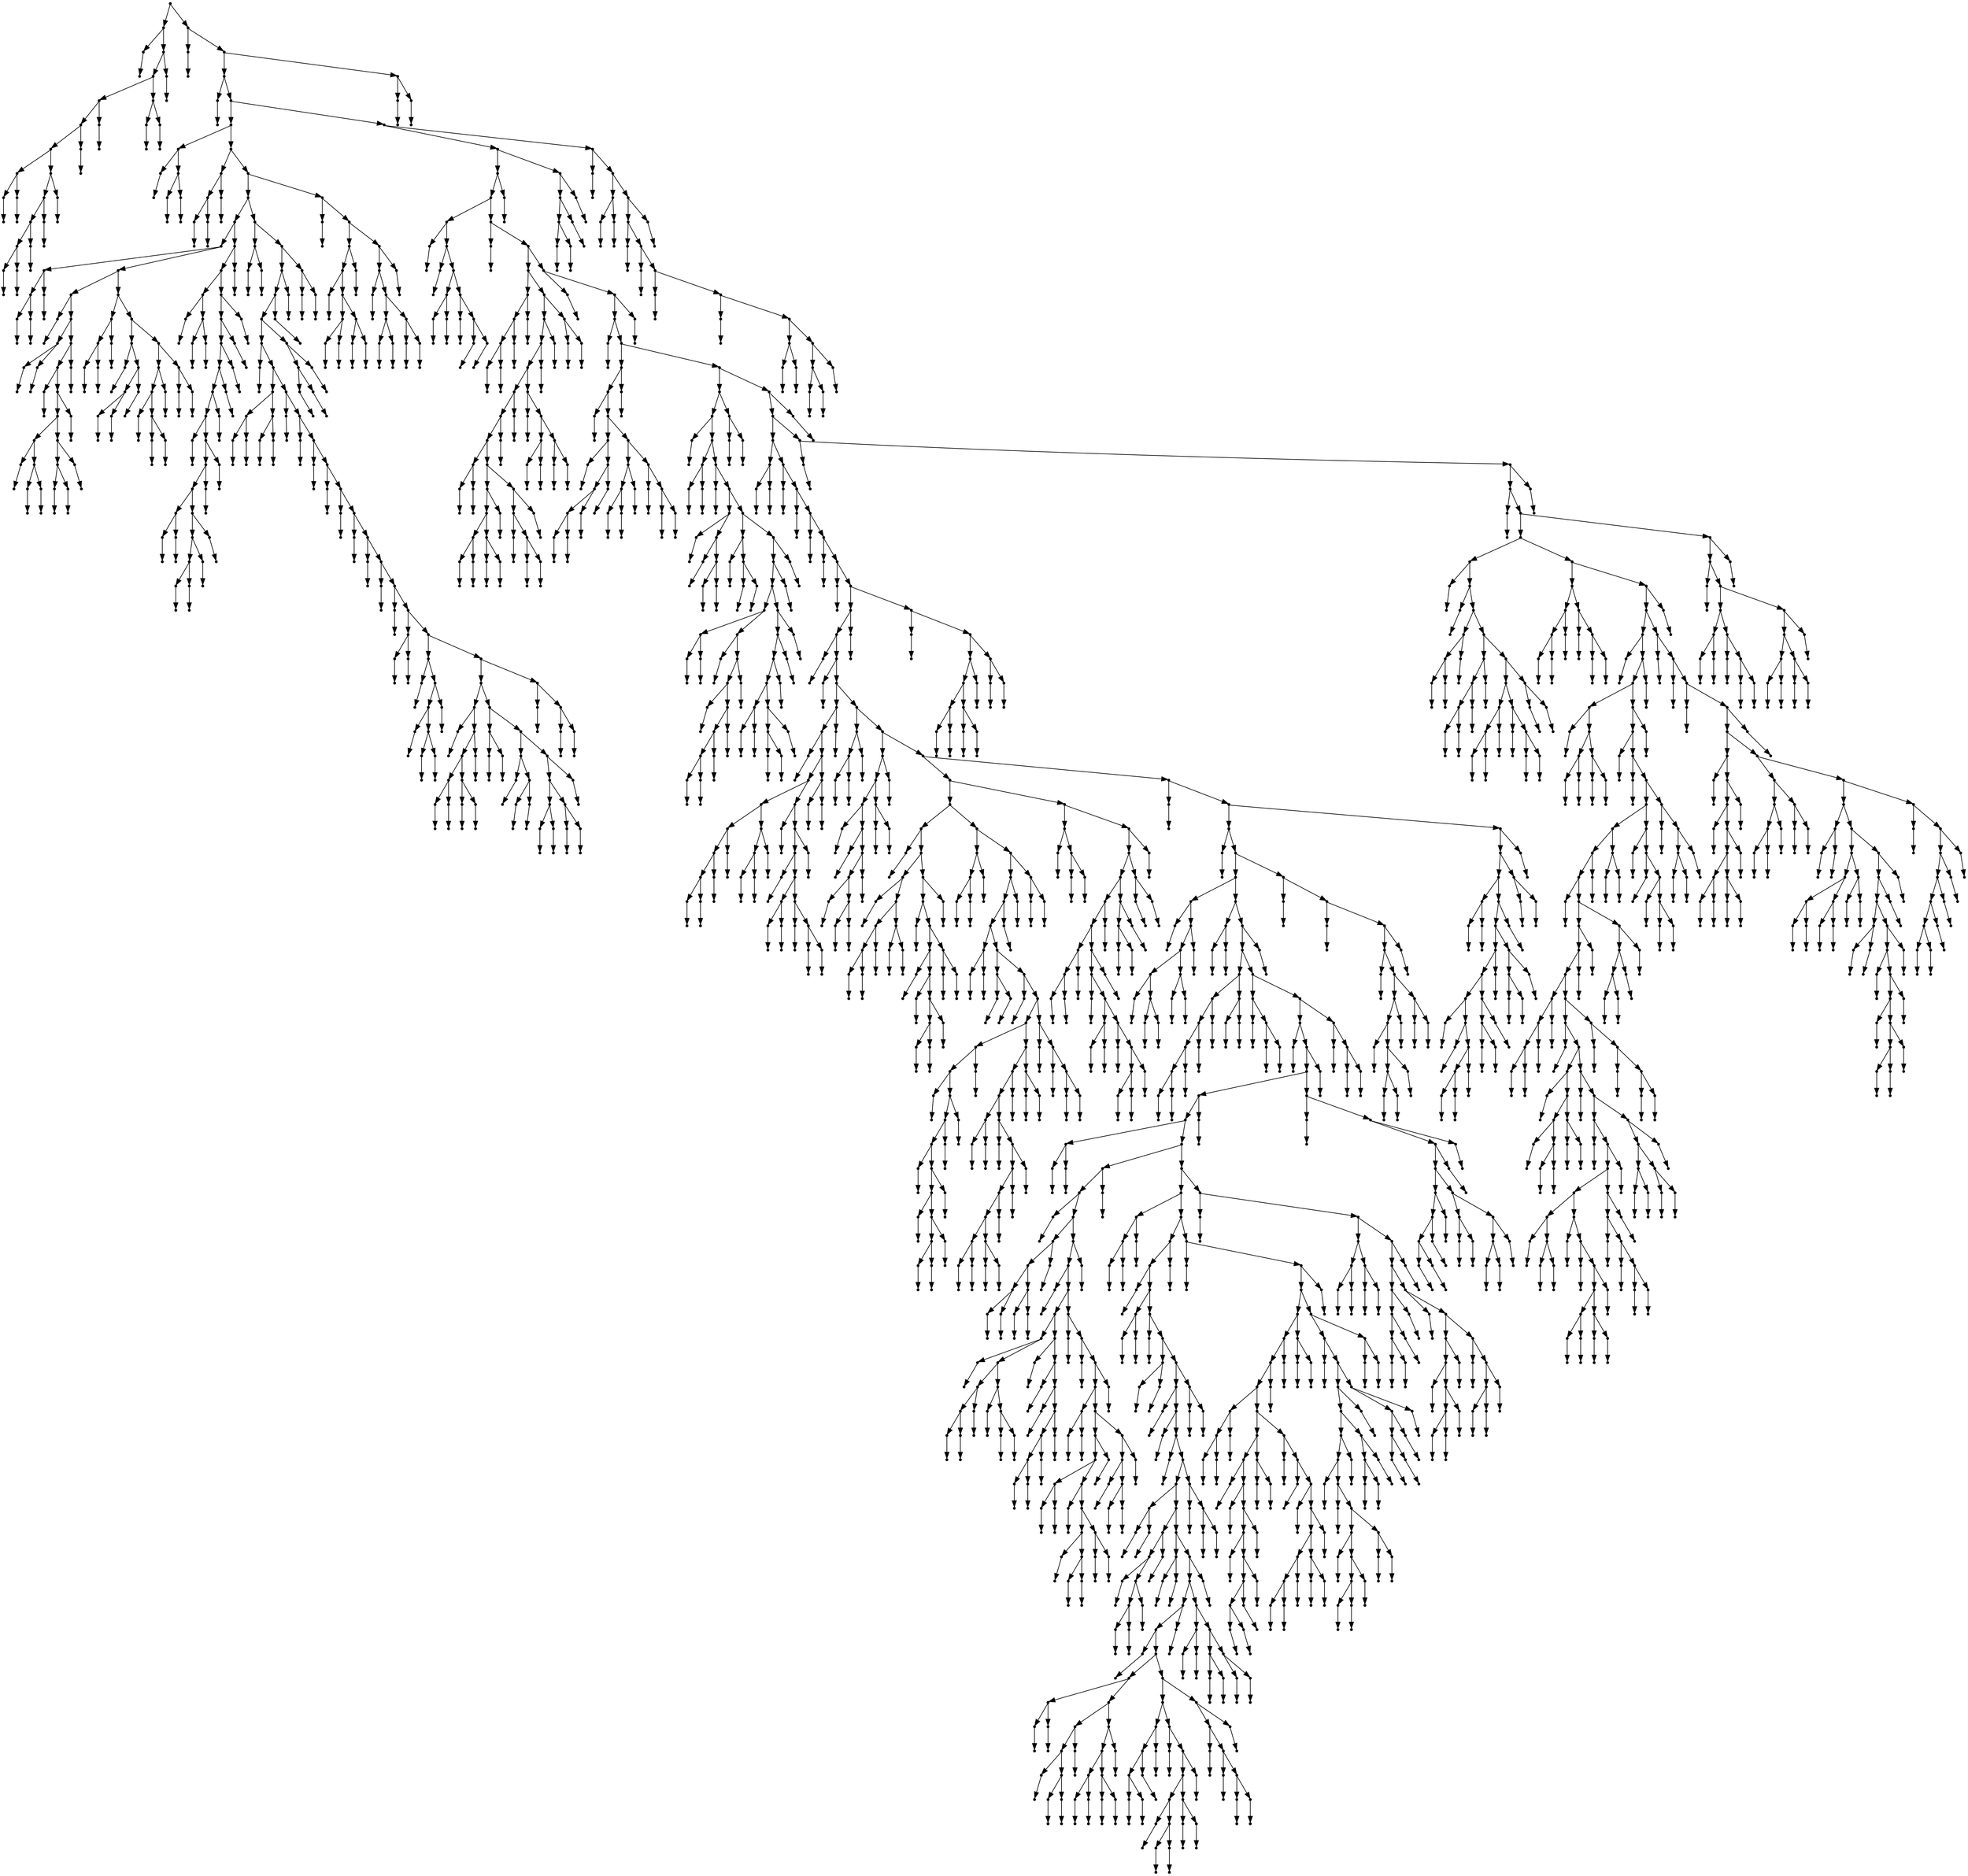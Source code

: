 digraph {
  2245 [shape=point];
  37 [shape=point];
  1 [shape=point];
  0 [shape=point];
  36 [shape=point];
  33 [shape=point];
  27 [shape=point];
  24 [shape=point];
  21 [shape=point];
  6 [shape=point];
  3 [shape=point];
  2 [shape=point];
  5 [shape=point];
  4 [shape=point];
  20 [shape=point];
  17 [shape=point];
  14 [shape=point];
  11 [shape=point];
  8 [shape=point];
  7 [shape=point];
  10 [shape=point];
  9 [shape=point];
  13 [shape=point];
  12 [shape=point];
  16 [shape=point];
  15 [shape=point];
  19 [shape=point];
  18 [shape=point];
  23 [shape=point];
  22 [shape=point];
  26 [shape=point];
  25 [shape=point];
  32 [shape=point];
  29 [shape=point];
  28 [shape=point];
  31 [shape=point];
  30 [shape=point];
  35 [shape=point];
  34 [shape=point];
  2244 [shape=point];
  39 [shape=point];
  38 [shape=point];
  2243 [shape=point];
  2237 [shape=point];
  41 [shape=point];
  40 [shape=point];
  2236 [shape=point];
  382 [shape=point];
  49 [shape=point];
  43 [shape=point];
  42 [shape=point];
  48 [shape=point];
  45 [shape=point];
  44 [shape=point];
  47 [shape=point];
  46 [shape=point];
  381 [shape=point];
  57 [shape=point];
  54 [shape=point];
  51 [shape=point];
  50 [shape=point];
  53 [shape=point];
  52 [shape=point];
  56 [shape=point];
  55 [shape=point];
  380 [shape=point];
  341 [shape=point];
  194 [shape=point];
  140 [shape=point];
  65 [shape=point];
  62 [shape=point];
  59 [shape=point];
  58 [shape=point];
  61 [shape=point];
  60 [shape=point];
  64 [shape=point];
  63 [shape=point];
  139 [shape=point];
  100 [shape=point];
  67 [shape=point];
  66 [shape=point];
  99 [shape=point];
  72 [shape=point];
  69 [shape=point];
  68 [shape=point];
  71 [shape=point];
  70 [shape=point];
  98 [shape=point];
  95 [shape=point];
  74 [shape=point];
  73 [shape=point];
  94 [shape=point];
  91 [shape=point];
  82 [shape=point];
  76 [shape=point];
  75 [shape=point];
  81 [shape=point];
  78 [shape=point];
  77 [shape=point];
  80 [shape=point];
  79 [shape=point];
  90 [shape=point];
  87 [shape=point];
  84 [shape=point];
  83 [shape=point];
  86 [shape=point];
  85 [shape=point];
  89 [shape=point];
  88 [shape=point];
  93 [shape=point];
  92 [shape=point];
  97 [shape=point];
  96 [shape=point];
  138 [shape=point];
  108 [shape=point];
  105 [shape=point];
  102 [shape=point];
  101 [shape=point];
  104 [shape=point];
  103 [shape=point];
  107 [shape=point];
  106 [shape=point];
  137 [shape=point];
  119 [shape=point];
  110 [shape=point];
  109 [shape=point];
  118 [shape=point];
  115 [shape=point];
  112 [shape=point];
  111 [shape=point];
  114 [shape=point];
  113 [shape=point];
  117 [shape=point];
  116 [shape=point];
  136 [shape=point];
  130 [shape=point];
  127 [shape=point];
  121 [shape=point];
  120 [shape=point];
  126 [shape=point];
  123 [shape=point];
  122 [shape=point];
  125 [shape=point];
  124 [shape=point];
  129 [shape=point];
  128 [shape=point];
  135 [shape=point];
  132 [shape=point];
  131 [shape=point];
  134 [shape=point];
  133 [shape=point];
  193 [shape=point];
  190 [shape=point];
  148 [shape=point];
  142 [shape=point];
  141 [shape=point];
  147 [shape=point];
  144 [shape=point];
  143 [shape=point];
  146 [shape=point];
  145 [shape=point];
  189 [shape=point];
  186 [shape=point];
  183 [shape=point];
  180 [shape=point];
  177 [shape=point];
  174 [shape=point];
  150 [shape=point];
  149 [shape=point];
  173 [shape=point];
  170 [shape=point];
  167 [shape=point];
  155 [shape=point];
  152 [shape=point];
  151 [shape=point];
  154 [shape=point];
  153 [shape=point];
  166 [shape=point];
  163 [shape=point];
  160 [shape=point];
  157 [shape=point];
  156 [shape=point];
  159 [shape=point];
  158 [shape=point];
  162 [shape=point];
  161 [shape=point];
  165 [shape=point];
  164 [shape=point];
  169 [shape=point];
  168 [shape=point];
  172 [shape=point];
  171 [shape=point];
  176 [shape=point];
  175 [shape=point];
  179 [shape=point];
  178 [shape=point];
  182 [shape=point];
  181 [shape=point];
  185 [shape=point];
  184 [shape=point];
  188 [shape=point];
  187 [shape=point];
  192 [shape=point];
  191 [shape=point];
  340 [shape=point];
  199 [shape=point];
  196 [shape=point];
  195 [shape=point];
  198 [shape=point];
  197 [shape=point];
  339 [shape=point];
  333 [shape=point];
  330 [shape=point];
  327 [shape=point];
  318 [shape=point];
  201 [shape=point];
  200 [shape=point];
  317 [shape=point];
  212 [shape=point];
  206 [shape=point];
  203 [shape=point];
  202 [shape=point];
  205 [shape=point];
  204 [shape=point];
  211 [shape=point];
  208 [shape=point];
  207 [shape=point];
  210 [shape=point];
  209 [shape=point];
  316 [shape=point];
  214 [shape=point];
  213 [shape=point];
  315 [shape=point];
  216 [shape=point];
  215 [shape=point];
  314 [shape=point];
  218 [shape=point];
  217 [shape=point];
  313 [shape=point];
  220 [shape=point];
  219 [shape=point];
  312 [shape=point];
  222 [shape=point];
  221 [shape=point];
  311 [shape=point];
  224 [shape=point];
  223 [shape=point];
  310 [shape=point];
  226 [shape=point];
  225 [shape=point];
  309 [shape=point];
  228 [shape=point];
  227 [shape=point];
  308 [shape=point];
  230 [shape=point];
  229 [shape=point];
  307 [shape=point];
  235 [shape=point];
  232 [shape=point];
  231 [shape=point];
  234 [shape=point];
  233 [shape=point];
  306 [shape=point];
  249 [shape=point];
  237 [shape=point];
  236 [shape=point];
  248 [shape=point];
  245 [shape=point];
  239 [shape=point];
  238 [shape=point];
  244 [shape=point];
  241 [shape=point];
  240 [shape=point];
  243 [shape=point];
  242 [shape=point];
  247 [shape=point];
  246 [shape=point];
  305 [shape=point];
  296 [shape=point];
  266 [shape=point];
  251 [shape=point];
  250 [shape=point];
  265 [shape=point];
  262 [shape=point];
  256 [shape=point];
  253 [shape=point];
  252 [shape=point];
  255 [shape=point];
  254 [shape=point];
  261 [shape=point];
  258 [shape=point];
  257 [shape=point];
  260 [shape=point];
  259 [shape=point];
  264 [shape=point];
  263 [shape=point];
  295 [shape=point];
  271 [shape=point];
  268 [shape=point];
  267 [shape=point];
  270 [shape=point];
  269 [shape=point];
  294 [shape=point];
  279 [shape=point];
  273 [shape=point];
  272 [shape=point];
  278 [shape=point];
  275 [shape=point];
  274 [shape=point];
  277 [shape=point];
  276 [shape=point];
  293 [shape=point];
  290 [shape=point];
  284 [shape=point];
  281 [shape=point];
  280 [shape=point];
  283 [shape=point];
  282 [shape=point];
  289 [shape=point];
  286 [shape=point];
  285 [shape=point];
  288 [shape=point];
  287 [shape=point];
  292 [shape=point];
  291 [shape=point];
  304 [shape=point];
  298 [shape=point];
  297 [shape=point];
  303 [shape=point];
  300 [shape=point];
  299 [shape=point];
  302 [shape=point];
  301 [shape=point];
  326 [shape=point];
  323 [shape=point];
  320 [shape=point];
  319 [shape=point];
  322 [shape=point];
  321 [shape=point];
  325 [shape=point];
  324 [shape=point];
  329 [shape=point];
  328 [shape=point];
  332 [shape=point];
  331 [shape=point];
  338 [shape=point];
  335 [shape=point];
  334 [shape=point];
  337 [shape=point];
  336 [shape=point];
  379 [shape=point];
  343 [shape=point];
  342 [shape=point];
  378 [shape=point];
  360 [shape=point];
  357 [shape=point];
  345 [shape=point];
  344 [shape=point];
  356 [shape=point];
  350 [shape=point];
  347 [shape=point];
  346 [shape=point];
  349 [shape=point];
  348 [shape=point];
  355 [shape=point];
  352 [shape=point];
  351 [shape=point];
  354 [shape=point];
  353 [shape=point];
  359 [shape=point];
  358 [shape=point];
  377 [shape=point];
  374 [shape=point];
  362 [shape=point];
  361 [shape=point];
  373 [shape=point];
  367 [shape=point];
  364 [shape=point];
  363 [shape=point];
  366 [shape=point];
  365 [shape=point];
  372 [shape=point];
  369 [shape=point];
  368 [shape=point];
  371 [shape=point];
  370 [shape=point];
  376 [shape=point];
  375 [shape=point];
  2235 [shape=point];
  2196 [shape=point];
  2184 [shape=point];
  2181 [shape=point];
  402 [shape=point];
  384 [shape=point];
  383 [shape=point];
  401 [shape=point];
  386 [shape=point];
  385 [shape=point];
  400 [shape=point];
  391 [shape=point];
  388 [shape=point];
  387 [shape=point];
  390 [shape=point];
  389 [shape=point];
  399 [shape=point];
  393 [shape=point];
  392 [shape=point];
  398 [shape=point];
  395 [shape=point];
  394 [shape=point];
  397 [shape=point];
  396 [shape=point];
  2180 [shape=point];
  404 [shape=point];
  403 [shape=point];
  2179 [shape=point];
  481 [shape=point];
  415 [shape=point];
  412 [shape=point];
  409 [shape=point];
  406 [shape=point];
  405 [shape=point];
  408 [shape=point];
  407 [shape=point];
  411 [shape=point];
  410 [shape=point];
  414 [shape=point];
  413 [shape=point];
  480 [shape=point];
  474 [shape=point];
  471 [shape=point];
  468 [shape=point];
  453 [shape=point];
  450 [shape=point];
  447 [shape=point];
  420 [shape=point];
  417 [shape=point];
  416 [shape=point];
  419 [shape=point];
  418 [shape=point];
  446 [shape=point];
  434 [shape=point];
  431 [shape=point];
  425 [shape=point];
  422 [shape=point];
  421 [shape=point];
  424 [shape=point];
  423 [shape=point];
  430 [shape=point];
  427 [shape=point];
  426 [shape=point];
  429 [shape=point];
  428 [shape=point];
  433 [shape=point];
  432 [shape=point];
  445 [shape=point];
  442 [shape=point];
  436 [shape=point];
  435 [shape=point];
  441 [shape=point];
  438 [shape=point];
  437 [shape=point];
  440 [shape=point];
  439 [shape=point];
  444 [shape=point];
  443 [shape=point];
  449 [shape=point];
  448 [shape=point];
  452 [shape=point];
  451 [shape=point];
  467 [shape=point];
  455 [shape=point];
  454 [shape=point];
  466 [shape=point];
  460 [shape=point];
  457 [shape=point];
  456 [shape=point];
  459 [shape=point];
  458 [shape=point];
  465 [shape=point];
  462 [shape=point];
  461 [shape=point];
  464 [shape=point];
  463 [shape=point];
  470 [shape=point];
  469 [shape=point];
  473 [shape=point];
  472 [shape=point];
  479 [shape=point];
  476 [shape=point];
  475 [shape=point];
  478 [shape=point];
  477 [shape=point];
  2178 [shape=point];
  483 [shape=point];
  482 [shape=point];
  2177 [shape=point];
  2174 [shape=point];
  485 [shape=point];
  484 [shape=point];
  2173 [shape=point];
  523 [shape=point];
  520 [shape=point];
  487 [shape=point];
  486 [shape=point];
  519 [shape=point];
  501 [shape=point];
  489 [shape=point];
  488 [shape=point];
  500 [shape=point];
  497 [shape=point];
  494 [shape=point];
  491 [shape=point];
  490 [shape=point];
  493 [shape=point];
  492 [shape=point];
  496 [shape=point];
  495 [shape=point];
  499 [shape=point];
  498 [shape=point];
  518 [shape=point];
  509 [shape=point];
  506 [shape=point];
  503 [shape=point];
  502 [shape=point];
  505 [shape=point];
  504 [shape=point];
  508 [shape=point];
  507 [shape=point];
  517 [shape=point];
  511 [shape=point];
  510 [shape=point];
  516 [shape=point];
  513 [shape=point];
  512 [shape=point];
  515 [shape=point];
  514 [shape=point];
  522 [shape=point];
  521 [shape=point];
  2172 [shape=point];
  618 [shape=point];
  612 [shape=point];
  525 [shape=point];
  524 [shape=point];
  611 [shape=point];
  530 [shape=point];
  527 [shape=point];
  526 [shape=point];
  529 [shape=point];
  528 [shape=point];
  610 [shape=point];
  532 [shape=point];
  531 [shape=point];
  609 [shape=point];
  543 [shape=point];
  534 [shape=point];
  533 [shape=point];
  542 [shape=point];
  536 [shape=point];
  535 [shape=point];
  541 [shape=point];
  538 [shape=point];
  537 [shape=point];
  540 [shape=point];
  539 [shape=point];
  608 [shape=point];
  551 [shape=point];
  545 [shape=point];
  544 [shape=point];
  550 [shape=point];
  547 [shape=point];
  546 [shape=point];
  549 [shape=point];
  548 [shape=point];
  607 [shape=point];
  604 [shape=point];
  601 [shape=point];
  577 [shape=point];
  556 [shape=point];
  553 [shape=point];
  552 [shape=point];
  555 [shape=point];
  554 [shape=point];
  576 [shape=point];
  558 [shape=point];
  557 [shape=point];
  575 [shape=point];
  572 [shape=point];
  560 [shape=point];
  559 [shape=point];
  571 [shape=point];
  568 [shape=point];
  565 [shape=point];
  562 [shape=point];
  561 [shape=point];
  564 [shape=point];
  563 [shape=point];
  567 [shape=point];
  566 [shape=point];
  570 [shape=point];
  569 [shape=point];
  574 [shape=point];
  573 [shape=point];
  600 [shape=point];
  597 [shape=point];
  594 [shape=point];
  591 [shape=point];
  582 [shape=point];
  579 [shape=point];
  578 [shape=point];
  581 [shape=point];
  580 [shape=point];
  590 [shape=point];
  587 [shape=point];
  584 [shape=point];
  583 [shape=point];
  586 [shape=point];
  585 [shape=point];
  589 [shape=point];
  588 [shape=point];
  593 [shape=point];
  592 [shape=point];
  596 [shape=point];
  595 [shape=point];
  599 [shape=point];
  598 [shape=point];
  603 [shape=point];
  602 [shape=point];
  606 [shape=point];
  605 [shape=point];
  617 [shape=point];
  614 [shape=point];
  613 [shape=point];
  616 [shape=point];
  615 [shape=point];
  2171 [shape=point];
  2168 [shape=point];
  1721 [shape=point];
  623 [shape=point];
  620 [shape=point];
  619 [shape=point];
  622 [shape=point];
  621 [shape=point];
  1720 [shape=point];
  625 [shape=point];
  624 [shape=point];
  1719 [shape=point];
  627 [shape=point];
  626 [shape=point];
  1718 [shape=point];
  629 [shape=point];
  628 [shape=point];
  1717 [shape=point];
  631 [shape=point];
  630 [shape=point];
  1716 [shape=point];
  633 [shape=point];
  632 [shape=point];
  1715 [shape=point];
  1691 [shape=point];
  1688 [shape=point];
  635 [shape=point];
  634 [shape=point];
  1687 [shape=point];
  637 [shape=point];
  636 [shape=point];
  1686 [shape=point];
  693 [shape=point];
  690 [shape=point];
  639 [shape=point];
  638 [shape=point];
  689 [shape=point];
  683 [shape=point];
  659 [shape=point];
  650 [shape=point];
  647 [shape=point];
  644 [shape=point];
  641 [shape=point];
  640 [shape=point];
  643 [shape=point];
  642 [shape=point];
  646 [shape=point];
  645 [shape=point];
  649 [shape=point];
  648 [shape=point];
  658 [shape=point];
  655 [shape=point];
  652 [shape=point];
  651 [shape=point];
  654 [shape=point];
  653 [shape=point];
  657 [shape=point];
  656 [shape=point];
  682 [shape=point];
  661 [shape=point];
  660 [shape=point];
  681 [shape=point];
  678 [shape=point];
  663 [shape=point];
  662 [shape=point];
  677 [shape=point];
  668 [shape=point];
  665 [shape=point];
  664 [shape=point];
  667 [shape=point];
  666 [shape=point];
  676 [shape=point];
  670 [shape=point];
  669 [shape=point];
  675 [shape=point];
  672 [shape=point];
  671 [shape=point];
  674 [shape=point];
  673 [shape=point];
  680 [shape=point];
  679 [shape=point];
  688 [shape=point];
  685 [shape=point];
  684 [shape=point];
  687 [shape=point];
  686 [shape=point];
  692 [shape=point];
  691 [shape=point];
  1685 [shape=point];
  701 [shape=point];
  698 [shape=point];
  695 [shape=point];
  694 [shape=point];
  697 [shape=point];
  696 [shape=point];
  700 [shape=point];
  699 [shape=point];
  1684 [shape=point];
  727 [shape=point];
  724 [shape=point];
  718 [shape=point];
  703 [shape=point];
  702 [shape=point];
  717 [shape=point];
  705 [shape=point];
  704 [shape=point];
  716 [shape=point];
  713 [shape=point];
  707 [shape=point];
  706 [shape=point];
  712 [shape=point];
  709 [shape=point];
  708 [shape=point];
  711 [shape=point];
  710 [shape=point];
  715 [shape=point];
  714 [shape=point];
  723 [shape=point];
  720 [shape=point];
  719 [shape=point];
  722 [shape=point];
  721 [shape=point];
  726 [shape=point];
  725 [shape=point];
  1683 [shape=point];
  954 [shape=point];
  891 [shape=point];
  774 [shape=point];
  729 [shape=point];
  728 [shape=point];
  773 [shape=point];
  746 [shape=point];
  731 [shape=point];
  730 [shape=point];
  745 [shape=point];
  739 [shape=point];
  736 [shape=point];
  733 [shape=point];
  732 [shape=point];
  735 [shape=point];
  734 [shape=point];
  738 [shape=point];
  737 [shape=point];
  744 [shape=point];
  741 [shape=point];
  740 [shape=point];
  743 [shape=point];
  742 [shape=point];
  772 [shape=point];
  769 [shape=point];
  748 [shape=point];
  747 [shape=point];
  768 [shape=point];
  762 [shape=point];
  750 [shape=point];
  749 [shape=point];
  761 [shape=point];
  752 [shape=point];
  751 [shape=point];
  760 [shape=point];
  757 [shape=point];
  754 [shape=point];
  753 [shape=point];
  756 [shape=point];
  755 [shape=point];
  759 [shape=point];
  758 [shape=point];
  767 [shape=point];
  764 [shape=point];
  763 [shape=point];
  766 [shape=point];
  765 [shape=point];
  771 [shape=point];
  770 [shape=point];
  890 [shape=point];
  782 [shape=point];
  779 [shape=point];
  776 [shape=point];
  775 [shape=point];
  778 [shape=point];
  777 [shape=point];
  781 [shape=point];
  780 [shape=point];
  889 [shape=point];
  883 [shape=point];
  880 [shape=point];
  877 [shape=point];
  787 [shape=point];
  784 [shape=point];
  783 [shape=point];
  786 [shape=point];
  785 [shape=point];
  876 [shape=point];
  792 [shape=point];
  789 [shape=point];
  788 [shape=point];
  791 [shape=point];
  790 [shape=point];
  875 [shape=point];
  794 [shape=point];
  793 [shape=point];
  874 [shape=point];
  862 [shape=point];
  823 [shape=point];
  820 [shape=point];
  796 [shape=point];
  795 [shape=point];
  819 [shape=point];
  816 [shape=point];
  813 [shape=point];
  798 [shape=point];
  797 [shape=point];
  812 [shape=point];
  809 [shape=point];
  800 [shape=point];
  799 [shape=point];
  808 [shape=point];
  805 [shape=point];
  802 [shape=point];
  801 [shape=point];
  804 [shape=point];
  803 [shape=point];
  807 [shape=point];
  806 [shape=point];
  811 [shape=point];
  810 [shape=point];
  815 [shape=point];
  814 [shape=point];
  818 [shape=point];
  817 [shape=point];
  822 [shape=point];
  821 [shape=point];
  861 [shape=point];
  855 [shape=point];
  852 [shape=point];
  828 [shape=point];
  825 [shape=point];
  824 [shape=point];
  827 [shape=point];
  826 [shape=point];
  851 [shape=point];
  830 [shape=point];
  829 [shape=point];
  850 [shape=point];
  847 [shape=point];
  844 [shape=point];
  841 [shape=point];
  835 [shape=point];
  832 [shape=point];
  831 [shape=point];
  834 [shape=point];
  833 [shape=point];
  840 [shape=point];
  837 [shape=point];
  836 [shape=point];
  839 [shape=point];
  838 [shape=point];
  843 [shape=point];
  842 [shape=point];
  846 [shape=point];
  845 [shape=point];
  849 [shape=point];
  848 [shape=point];
  854 [shape=point];
  853 [shape=point];
  860 [shape=point];
  857 [shape=point];
  856 [shape=point];
  859 [shape=point];
  858 [shape=point];
  873 [shape=point];
  864 [shape=point];
  863 [shape=point];
  872 [shape=point];
  866 [shape=point];
  865 [shape=point];
  871 [shape=point];
  868 [shape=point];
  867 [shape=point];
  870 [shape=point];
  869 [shape=point];
  879 [shape=point];
  878 [shape=point];
  882 [shape=point];
  881 [shape=point];
  888 [shape=point];
  885 [shape=point];
  884 [shape=point];
  887 [shape=point];
  886 [shape=point];
  953 [shape=point];
  899 [shape=point];
  893 [shape=point];
  892 [shape=point];
  898 [shape=point];
  895 [shape=point];
  894 [shape=point];
  897 [shape=point];
  896 [shape=point];
  952 [shape=point];
  949 [shape=point];
  943 [shape=point];
  934 [shape=point];
  931 [shape=point];
  907 [shape=point];
  904 [shape=point];
  901 [shape=point];
  900 [shape=point];
  903 [shape=point];
  902 [shape=point];
  906 [shape=point];
  905 [shape=point];
  930 [shape=point];
  927 [shape=point];
  909 [shape=point];
  908 [shape=point];
  926 [shape=point];
  914 [shape=point];
  911 [shape=point];
  910 [shape=point];
  913 [shape=point];
  912 [shape=point];
  925 [shape=point];
  916 [shape=point];
  915 [shape=point];
  924 [shape=point];
  921 [shape=point];
  918 [shape=point];
  917 [shape=point];
  920 [shape=point];
  919 [shape=point];
  923 [shape=point];
  922 [shape=point];
  929 [shape=point];
  928 [shape=point];
  933 [shape=point];
  932 [shape=point];
  942 [shape=point];
  939 [shape=point];
  936 [shape=point];
  935 [shape=point];
  938 [shape=point];
  937 [shape=point];
  941 [shape=point];
  940 [shape=point];
  948 [shape=point];
  945 [shape=point];
  944 [shape=point];
  947 [shape=point];
  946 [shape=point];
  951 [shape=point];
  950 [shape=point];
  1682 [shape=point];
  956 [shape=point];
  955 [shape=point];
  1681 [shape=point];
  1627 [shape=point];
  958 [shape=point];
  957 [shape=point];
  1626 [shape=point];
  1593 [shape=point];
  978 [shape=point];
  960 [shape=point];
  959 [shape=point];
  977 [shape=point];
  974 [shape=point];
  968 [shape=point];
  962 [shape=point];
  961 [shape=point];
  967 [shape=point];
  964 [shape=point];
  963 [shape=point];
  966 [shape=point];
  965 [shape=point];
  973 [shape=point];
  970 [shape=point];
  969 [shape=point];
  972 [shape=point];
  971 [shape=point];
  976 [shape=point];
  975 [shape=point];
  1592 [shape=point];
  983 [shape=point];
  980 [shape=point];
  979 [shape=point];
  982 [shape=point];
  981 [shape=point];
  1591 [shape=point];
  1588 [shape=point];
  1003 [shape=point];
  997 [shape=point];
  994 [shape=point];
  991 [shape=point];
  988 [shape=point];
  985 [shape=point];
  984 [shape=point];
  987 [shape=point];
  986 [shape=point];
  990 [shape=point];
  989 [shape=point];
  993 [shape=point];
  992 [shape=point];
  996 [shape=point];
  995 [shape=point];
  1002 [shape=point];
  999 [shape=point];
  998 [shape=point];
  1001 [shape=point];
  1000 [shape=point];
  1587 [shape=point];
  1011 [shape=point];
  1005 [shape=point];
  1004 [shape=point];
  1010 [shape=point];
  1007 [shape=point];
  1006 [shape=point];
  1009 [shape=point];
  1008 [shape=point];
  1586 [shape=point];
  1577 [shape=point];
  1013 [shape=point];
  1012 [shape=point];
  1576 [shape=point];
  1573 [shape=point];
  1537 [shape=point];
  1534 [shape=point];
  1018 [shape=point];
  1015 [shape=point];
  1014 [shape=point];
  1017 [shape=point];
  1016 [shape=point];
  1533 [shape=point];
  1140 [shape=point];
  1137 [shape=point];
  1020 [shape=point];
  1019 [shape=point];
  1136 [shape=point];
  1034 [shape=point];
  1031 [shape=point];
  1025 [shape=point];
  1022 [shape=point];
  1021 [shape=point];
  1024 [shape=point];
  1023 [shape=point];
  1030 [shape=point];
  1027 [shape=point];
  1026 [shape=point];
  1029 [shape=point];
  1028 [shape=point];
  1033 [shape=point];
  1032 [shape=point];
  1135 [shape=point];
  1132 [shape=point];
  1036 [shape=point];
  1035 [shape=point];
  1131 [shape=point];
  1077 [shape=point];
  1056 [shape=point];
  1038 [shape=point];
  1037 [shape=point];
  1055 [shape=point];
  1046 [shape=point];
  1043 [shape=point];
  1040 [shape=point];
  1039 [shape=point];
  1042 [shape=point];
  1041 [shape=point];
  1045 [shape=point];
  1044 [shape=point];
  1054 [shape=point];
  1048 [shape=point];
  1047 [shape=point];
  1053 [shape=point];
  1050 [shape=point];
  1049 [shape=point];
  1052 [shape=point];
  1051 [shape=point];
  1076 [shape=point];
  1058 [shape=point];
  1057 [shape=point];
  1075 [shape=point];
  1060 [shape=point];
  1059 [shape=point];
  1074 [shape=point];
  1062 [shape=point];
  1061 [shape=point];
  1073 [shape=point];
  1070 [shape=point];
  1067 [shape=point];
  1064 [shape=point];
  1063 [shape=point];
  1066 [shape=point];
  1065 [shape=point];
  1069 [shape=point];
  1068 [shape=point];
  1072 [shape=point];
  1071 [shape=point];
  1130 [shape=point];
  1079 [shape=point];
  1078 [shape=point];
  1129 [shape=point];
  1081 [shape=point];
  1080 [shape=point];
  1128 [shape=point];
  1125 [shape=point];
  1086 [shape=point];
  1083 [shape=point];
  1082 [shape=point];
  1085 [shape=point];
  1084 [shape=point];
  1124 [shape=point];
  1112 [shape=point];
  1109 [shape=point];
  1091 [shape=point];
  1088 [shape=point];
  1087 [shape=point];
  1090 [shape=point];
  1089 [shape=point];
  1108 [shape=point];
  1093 [shape=point];
  1092 [shape=point];
  1107 [shape=point];
  1101 [shape=point];
  1095 [shape=point];
  1094 [shape=point];
  1100 [shape=point];
  1097 [shape=point];
  1096 [shape=point];
  1099 [shape=point];
  1098 [shape=point];
  1106 [shape=point];
  1103 [shape=point];
  1102 [shape=point];
  1105 [shape=point];
  1104 [shape=point];
  1111 [shape=point];
  1110 [shape=point];
  1123 [shape=point];
  1120 [shape=point];
  1114 [shape=point];
  1113 [shape=point];
  1119 [shape=point];
  1116 [shape=point];
  1115 [shape=point];
  1118 [shape=point];
  1117 [shape=point];
  1122 [shape=point];
  1121 [shape=point];
  1127 [shape=point];
  1126 [shape=point];
  1134 [shape=point];
  1133 [shape=point];
  1139 [shape=point];
  1138 [shape=point];
  1532 [shape=point];
  1472 [shape=point];
  1148 [shape=point];
  1145 [shape=point];
  1142 [shape=point];
  1141 [shape=point];
  1144 [shape=point];
  1143 [shape=point];
  1147 [shape=point];
  1146 [shape=point];
  1471 [shape=point];
  1327 [shape=point];
  1324 [shape=point];
  1150 [shape=point];
  1149 [shape=point];
  1323 [shape=point];
  1155 [shape=point];
  1152 [shape=point];
  1151 [shape=point];
  1154 [shape=point];
  1153 [shape=point];
  1322 [shape=point];
  1157 [shape=point];
  1156 [shape=point];
  1321 [shape=point];
  1162 [shape=point];
  1159 [shape=point];
  1158 [shape=point];
  1161 [shape=point];
  1160 [shape=point];
  1320 [shape=point];
  1314 [shape=point];
  1164 [shape=point];
  1163 [shape=point];
  1313 [shape=point];
  1166 [shape=point];
  1165 [shape=point];
  1312 [shape=point];
  1168 [shape=point];
  1167 [shape=point];
  1311 [shape=point];
  1302 [shape=point];
  1173 [shape=point];
  1170 [shape=point];
  1169 [shape=point];
  1172 [shape=point];
  1171 [shape=point];
  1301 [shape=point];
  1187 [shape=point];
  1184 [shape=point];
  1175 [shape=point];
  1174 [shape=point];
  1183 [shape=point];
  1180 [shape=point];
  1177 [shape=point];
  1176 [shape=point];
  1179 [shape=point];
  1178 [shape=point];
  1182 [shape=point];
  1181 [shape=point];
  1186 [shape=point];
  1185 [shape=point];
  1300 [shape=point];
  1192 [shape=point];
  1189 [shape=point];
  1188 [shape=point];
  1191 [shape=point];
  1190 [shape=point];
  1299 [shape=point];
  1296 [shape=point];
  1278 [shape=point];
  1275 [shape=point];
  1194 [shape=point];
  1193 [shape=point];
  1274 [shape=point];
  1226 [shape=point];
  1199 [shape=point];
  1196 [shape=point];
  1195 [shape=point];
  1198 [shape=point];
  1197 [shape=point];
  1225 [shape=point];
  1210 [shape=point];
  1207 [shape=point];
  1201 [shape=point];
  1200 [shape=point];
  1206 [shape=point];
  1203 [shape=point];
  1202 [shape=point];
  1205 [shape=point];
  1204 [shape=point];
  1209 [shape=point];
  1208 [shape=point];
  1224 [shape=point];
  1221 [shape=point];
  1215 [shape=point];
  1212 [shape=point];
  1211 [shape=point];
  1214 [shape=point];
  1213 [shape=point];
  1220 [shape=point];
  1217 [shape=point];
  1216 [shape=point];
  1219 [shape=point];
  1218 [shape=point];
  1223 [shape=point];
  1222 [shape=point];
  1273 [shape=point];
  1258 [shape=point];
  1237 [shape=point];
  1234 [shape=point];
  1231 [shape=point];
  1228 [shape=point];
  1227 [shape=point];
  1230 [shape=point];
  1229 [shape=point];
  1233 [shape=point];
  1232 [shape=point];
  1236 [shape=point];
  1235 [shape=point];
  1257 [shape=point];
  1239 [shape=point];
  1238 [shape=point];
  1256 [shape=point];
  1253 [shape=point];
  1247 [shape=point];
  1241 [shape=point];
  1240 [shape=point];
  1246 [shape=point];
  1243 [shape=point];
  1242 [shape=point];
  1245 [shape=point];
  1244 [shape=point];
  1252 [shape=point];
  1249 [shape=point];
  1248 [shape=point];
  1251 [shape=point];
  1250 [shape=point];
  1255 [shape=point];
  1254 [shape=point];
  1272 [shape=point];
  1269 [shape=point];
  1260 [shape=point];
  1259 [shape=point];
  1268 [shape=point];
  1262 [shape=point];
  1261 [shape=point];
  1267 [shape=point];
  1264 [shape=point];
  1263 [shape=point];
  1266 [shape=point];
  1265 [shape=point];
  1271 [shape=point];
  1270 [shape=point];
  1277 [shape=point];
  1276 [shape=point];
  1295 [shape=point];
  1283 [shape=point];
  1280 [shape=point];
  1279 [shape=point];
  1282 [shape=point];
  1281 [shape=point];
  1294 [shape=point];
  1288 [shape=point];
  1285 [shape=point];
  1284 [shape=point];
  1287 [shape=point];
  1286 [shape=point];
  1293 [shape=point];
  1290 [shape=point];
  1289 [shape=point];
  1292 [shape=point];
  1291 [shape=point];
  1298 [shape=point];
  1297 [shape=point];
  1310 [shape=point];
  1304 [shape=point];
  1303 [shape=point];
  1309 [shape=point];
  1306 [shape=point];
  1305 [shape=point];
  1308 [shape=point];
  1307 [shape=point];
  1319 [shape=point];
  1316 [shape=point];
  1315 [shape=point];
  1318 [shape=point];
  1317 [shape=point];
  1326 [shape=point];
  1325 [shape=point];
  1470 [shape=point];
  1329 [shape=point];
  1328 [shape=point];
  1469 [shape=point];
  1466 [shape=point];
  1406 [shape=point];
  1400 [shape=point];
  1397 [shape=point];
  1394 [shape=point];
  1337 [shape=point];
  1334 [shape=point];
  1331 [shape=point];
  1330 [shape=point];
  1333 [shape=point];
  1332 [shape=point];
  1336 [shape=point];
  1335 [shape=point];
  1393 [shape=point];
  1366 [shape=point];
  1360 [shape=point];
  1339 [shape=point];
  1338 [shape=point];
  1359 [shape=point];
  1341 [shape=point];
  1340 [shape=point];
  1358 [shape=point];
  1355 [shape=point];
  1343 [shape=point];
  1342 [shape=point];
  1354 [shape=point];
  1351 [shape=point];
  1348 [shape=point];
  1345 [shape=point];
  1344 [shape=point];
  1347 [shape=point];
  1346 [shape=point];
  1350 [shape=point];
  1349 [shape=point];
  1353 [shape=point];
  1352 [shape=point];
  1357 [shape=point];
  1356 [shape=point];
  1365 [shape=point];
  1362 [shape=point];
  1361 [shape=point];
  1364 [shape=point];
  1363 [shape=point];
  1392 [shape=point];
  1368 [shape=point];
  1367 [shape=point];
  1391 [shape=point];
  1370 [shape=point];
  1369 [shape=point];
  1390 [shape=point];
  1372 [shape=point];
  1371 [shape=point];
  1389 [shape=point];
  1386 [shape=point];
  1380 [shape=point];
  1377 [shape=point];
  1374 [shape=point];
  1373 [shape=point];
  1376 [shape=point];
  1375 [shape=point];
  1379 [shape=point];
  1378 [shape=point];
  1385 [shape=point];
  1382 [shape=point];
  1381 [shape=point];
  1384 [shape=point];
  1383 [shape=point];
  1388 [shape=point];
  1387 [shape=point];
  1396 [shape=point];
  1395 [shape=point];
  1399 [shape=point];
  1398 [shape=point];
  1405 [shape=point];
  1402 [shape=point];
  1401 [shape=point];
  1404 [shape=point];
  1403 [shape=point];
  1465 [shape=point];
  1459 [shape=point];
  1408 [shape=point];
  1407 [shape=point];
  1458 [shape=point];
  1446 [shape=point];
  1443 [shape=point];
  1434 [shape=point];
  1431 [shape=point];
  1410 [shape=point];
  1409 [shape=point];
  1430 [shape=point];
  1412 [shape=point];
  1411 [shape=point];
  1429 [shape=point];
  1423 [shape=point];
  1414 [shape=point];
  1413 [shape=point];
  1422 [shape=point];
  1419 [shape=point];
  1416 [shape=point];
  1415 [shape=point];
  1418 [shape=point];
  1417 [shape=point];
  1421 [shape=point];
  1420 [shape=point];
  1428 [shape=point];
  1425 [shape=point];
  1424 [shape=point];
  1427 [shape=point];
  1426 [shape=point];
  1433 [shape=point];
  1432 [shape=point];
  1442 [shape=point];
  1439 [shape=point];
  1436 [shape=point];
  1435 [shape=point];
  1438 [shape=point];
  1437 [shape=point];
  1441 [shape=point];
  1440 [shape=point];
  1445 [shape=point];
  1444 [shape=point];
  1457 [shape=point];
  1454 [shape=point];
  1451 [shape=point];
  1448 [shape=point];
  1447 [shape=point];
  1450 [shape=point];
  1449 [shape=point];
  1453 [shape=point];
  1452 [shape=point];
  1456 [shape=point];
  1455 [shape=point];
  1464 [shape=point];
  1461 [shape=point];
  1460 [shape=point];
  1463 [shape=point];
  1462 [shape=point];
  1468 [shape=point];
  1467 [shape=point];
  1531 [shape=point];
  1474 [shape=point];
  1473 [shape=point];
  1530 [shape=point];
  1485 [shape=point];
  1479 [shape=point];
  1476 [shape=point];
  1475 [shape=point];
  1478 [shape=point];
  1477 [shape=point];
  1484 [shape=point];
  1481 [shape=point];
  1480 [shape=point];
  1483 [shape=point];
  1482 [shape=point];
  1529 [shape=point];
  1526 [shape=point];
  1496 [shape=point];
  1493 [shape=point];
  1490 [shape=point];
  1487 [shape=point];
  1486 [shape=point];
  1489 [shape=point];
  1488 [shape=point];
  1492 [shape=point];
  1491 [shape=point];
  1495 [shape=point];
  1494 [shape=point];
  1525 [shape=point];
  1498 [shape=point];
  1497 [shape=point];
  1524 [shape=point];
  1512 [shape=point];
  1509 [shape=point];
  1500 [shape=point];
  1499 [shape=point];
  1508 [shape=point];
  1505 [shape=point];
  1502 [shape=point];
  1501 [shape=point];
  1504 [shape=point];
  1503 [shape=point];
  1507 [shape=point];
  1506 [shape=point];
  1511 [shape=point];
  1510 [shape=point];
  1523 [shape=point];
  1514 [shape=point];
  1513 [shape=point];
  1522 [shape=point];
  1519 [shape=point];
  1516 [shape=point];
  1515 [shape=point];
  1518 [shape=point];
  1517 [shape=point];
  1521 [shape=point];
  1520 [shape=point];
  1528 [shape=point];
  1527 [shape=point];
  1536 [shape=point];
  1535 [shape=point];
  1572 [shape=point];
  1539 [shape=point];
  1538 [shape=point];
  1571 [shape=point];
  1568 [shape=point];
  1565 [shape=point];
  1550 [shape=point];
  1547 [shape=point];
  1544 [shape=point];
  1541 [shape=point];
  1540 [shape=point];
  1543 [shape=point];
  1542 [shape=point];
  1546 [shape=point];
  1545 [shape=point];
  1549 [shape=point];
  1548 [shape=point];
  1564 [shape=point];
  1555 [shape=point];
  1552 [shape=point];
  1551 [shape=point];
  1554 [shape=point];
  1553 [shape=point];
  1563 [shape=point];
  1560 [shape=point];
  1557 [shape=point];
  1556 [shape=point];
  1559 [shape=point];
  1558 [shape=point];
  1562 [shape=point];
  1561 [shape=point];
  1567 [shape=point];
  1566 [shape=point];
  1570 [shape=point];
  1569 [shape=point];
  1575 [shape=point];
  1574 [shape=point];
  1585 [shape=point];
  1579 [shape=point];
  1578 [shape=point];
  1584 [shape=point];
  1581 [shape=point];
  1580 [shape=point];
  1583 [shape=point];
  1582 [shape=point];
  1590 [shape=point];
  1589 [shape=point];
  1625 [shape=point];
  1595 [shape=point];
  1594 [shape=point];
  1624 [shape=point];
  1597 [shape=point];
  1596 [shape=point];
  1623 [shape=point];
  1620 [shape=point];
  1599 [shape=point];
  1598 [shape=point];
  1619 [shape=point];
  1613 [shape=point];
  1610 [shape=point];
  1601 [shape=point];
  1600 [shape=point];
  1609 [shape=point];
  1606 [shape=point];
  1603 [shape=point];
  1602 [shape=point];
  1605 [shape=point];
  1604 [shape=point];
  1608 [shape=point];
  1607 [shape=point];
  1612 [shape=point];
  1611 [shape=point];
  1618 [shape=point];
  1615 [shape=point];
  1614 [shape=point];
  1617 [shape=point];
  1616 [shape=point];
  1622 [shape=point];
  1621 [shape=point];
  1680 [shape=point];
  1677 [shape=point];
  1671 [shape=point];
  1632 [shape=point];
  1629 [shape=point];
  1628 [shape=point];
  1631 [shape=point];
  1630 [shape=point];
  1670 [shape=point];
  1667 [shape=point];
  1658 [shape=point];
  1655 [shape=point];
  1646 [shape=point];
  1634 [shape=point];
  1633 [shape=point];
  1645 [shape=point];
  1636 [shape=point];
  1635 [shape=point];
  1644 [shape=point];
  1641 [shape=point];
  1638 [shape=point];
  1637 [shape=point];
  1640 [shape=point];
  1639 [shape=point];
  1643 [shape=point];
  1642 [shape=point];
  1654 [shape=point];
  1651 [shape=point];
  1648 [shape=point];
  1647 [shape=point];
  1650 [shape=point];
  1649 [shape=point];
  1653 [shape=point];
  1652 [shape=point];
  1657 [shape=point];
  1656 [shape=point];
  1666 [shape=point];
  1663 [shape=point];
  1660 [shape=point];
  1659 [shape=point];
  1662 [shape=point];
  1661 [shape=point];
  1665 [shape=point];
  1664 [shape=point];
  1669 [shape=point];
  1668 [shape=point];
  1676 [shape=point];
  1673 [shape=point];
  1672 [shape=point];
  1675 [shape=point];
  1674 [shape=point];
  1679 [shape=point];
  1678 [shape=point];
  1690 [shape=point];
  1689 [shape=point];
  1714 [shape=point];
  1693 [shape=point];
  1692 [shape=point];
  1713 [shape=point];
  1707 [shape=point];
  1704 [shape=point];
  1698 [shape=point];
  1695 [shape=point];
  1694 [shape=point];
  1697 [shape=point];
  1696 [shape=point];
  1703 [shape=point];
  1700 [shape=point];
  1699 [shape=point];
  1702 [shape=point];
  1701 [shape=point];
  1706 [shape=point];
  1705 [shape=point];
  1712 [shape=point];
  1709 [shape=point];
  1708 [shape=point];
  1711 [shape=point];
  1710 [shape=point];
  2167 [shape=point];
  1723 [shape=point];
  1722 [shape=point];
  2166 [shape=point];
  2163 [shape=point];
  1725 [shape=point];
  1724 [shape=point];
  2162 [shape=point];
  2126 [shape=point];
  1775 [shape=point];
  1727 [shape=point];
  1726 [shape=point];
  1774 [shape=point];
  1729 [shape=point];
  1728 [shape=point];
  1773 [shape=point];
  1737 [shape=point];
  1734 [shape=point];
  1731 [shape=point];
  1730 [shape=point];
  1733 [shape=point];
  1732 [shape=point];
  1736 [shape=point];
  1735 [shape=point];
  1772 [shape=point];
  1748 [shape=point];
  1745 [shape=point];
  1742 [shape=point];
  1739 [shape=point];
  1738 [shape=point];
  1741 [shape=point];
  1740 [shape=point];
  1744 [shape=point];
  1743 [shape=point];
  1747 [shape=point];
  1746 [shape=point];
  1771 [shape=point];
  1765 [shape=point];
  1756 [shape=point];
  1753 [shape=point];
  1750 [shape=point];
  1749 [shape=point];
  1752 [shape=point];
  1751 [shape=point];
  1755 [shape=point];
  1754 [shape=point];
  1764 [shape=point];
  1758 [shape=point];
  1757 [shape=point];
  1763 [shape=point];
  1760 [shape=point];
  1759 [shape=point];
  1762 [shape=point];
  1761 [shape=point];
  1770 [shape=point];
  1767 [shape=point];
  1766 [shape=point];
  1769 [shape=point];
  1768 [shape=point];
  2125 [shape=point];
  1792 [shape=point];
  1783 [shape=point];
  1780 [shape=point];
  1777 [shape=point];
  1776 [shape=point];
  1779 [shape=point];
  1778 [shape=point];
  1782 [shape=point];
  1781 [shape=point];
  1791 [shape=point];
  1785 [shape=point];
  1784 [shape=point];
  1790 [shape=point];
  1787 [shape=point];
  1786 [shape=point];
  1789 [shape=point];
  1788 [shape=point];
  2124 [shape=point];
  2121 [shape=point];
  1992 [shape=point];
  1794 [shape=point];
  1793 [shape=point];
  1991 [shape=point];
  1988 [shape=point];
  1808 [shape=point];
  1796 [shape=point];
  1795 [shape=point];
  1807 [shape=point];
  1801 [shape=point];
  1798 [shape=point];
  1797 [shape=point];
  1800 [shape=point];
  1799 [shape=point];
  1806 [shape=point];
  1803 [shape=point];
  1802 [shape=point];
  1805 [shape=point];
  1804 [shape=point];
  1987 [shape=point];
  1984 [shape=point];
  1810 [shape=point];
  1809 [shape=point];
  1983 [shape=point];
  1812 [shape=point];
  1811 [shape=point];
  1982 [shape=point];
  1970 [shape=point];
  1955 [shape=point];
  1949 [shape=point];
  1946 [shape=point];
  1814 [shape=point];
  1813 [shape=point];
  1945 [shape=point];
  1933 [shape=point];
  1930 [shape=point];
  1927 [shape=point];
  1825 [shape=point];
  1822 [shape=point];
  1819 [shape=point];
  1816 [shape=point];
  1815 [shape=point];
  1818 [shape=point];
  1817 [shape=point];
  1821 [shape=point];
  1820 [shape=point];
  1824 [shape=point];
  1823 [shape=point];
  1926 [shape=point];
  1914 [shape=point];
  1827 [shape=point];
  1826 [shape=point];
  1913 [shape=point];
  1844 [shape=point];
  1829 [shape=point];
  1828 [shape=point];
  1843 [shape=point];
  1837 [shape=point];
  1831 [shape=point];
  1830 [shape=point];
  1836 [shape=point];
  1833 [shape=point];
  1832 [shape=point];
  1835 [shape=point];
  1834 [shape=point];
  1842 [shape=point];
  1839 [shape=point];
  1838 [shape=point];
  1841 [shape=point];
  1840 [shape=point];
  1912 [shape=point];
  1846 [shape=point];
  1845 [shape=point];
  1911 [shape=point];
  1896 [shape=point];
  1848 [shape=point];
  1847 [shape=point];
  1895 [shape=point];
  1892 [shape=point];
  1877 [shape=point];
  1856 [shape=point];
  1850 [shape=point];
  1849 [shape=point];
  1855 [shape=point];
  1852 [shape=point];
  1851 [shape=point];
  1854 [shape=point];
  1853 [shape=point];
  1876 [shape=point];
  1858 [shape=point];
  1857 [shape=point];
  1875 [shape=point];
  1860 [shape=point];
  1859 [shape=point];
  1874 [shape=point];
  1871 [shape=point];
  1865 [shape=point];
  1862 [shape=point];
  1861 [shape=point];
  1864 [shape=point];
  1863 [shape=point];
  1870 [shape=point];
  1867 [shape=point];
  1866 [shape=point];
  1869 [shape=point];
  1868 [shape=point];
  1873 [shape=point];
  1872 [shape=point];
  1891 [shape=point];
  1888 [shape=point];
  1879 [shape=point];
  1878 [shape=point];
  1887 [shape=point];
  1881 [shape=point];
  1880 [shape=point];
  1886 [shape=point];
  1883 [shape=point];
  1882 [shape=point];
  1885 [shape=point];
  1884 [shape=point];
  1890 [shape=point];
  1889 [shape=point];
  1894 [shape=point];
  1893 [shape=point];
  1910 [shape=point];
  1907 [shape=point];
  1901 [shape=point];
  1898 [shape=point];
  1897 [shape=point];
  1900 [shape=point];
  1899 [shape=point];
  1906 [shape=point];
  1903 [shape=point];
  1902 [shape=point];
  1905 [shape=point];
  1904 [shape=point];
  1909 [shape=point];
  1908 [shape=point];
  1925 [shape=point];
  1916 [shape=point];
  1915 [shape=point];
  1924 [shape=point];
  1918 [shape=point];
  1917 [shape=point];
  1923 [shape=point];
  1920 [shape=point];
  1919 [shape=point];
  1922 [shape=point];
  1921 [shape=point];
  1929 [shape=point];
  1928 [shape=point];
  1932 [shape=point];
  1931 [shape=point];
  1944 [shape=point];
  1941 [shape=point];
  1938 [shape=point];
  1935 [shape=point];
  1934 [shape=point];
  1937 [shape=point];
  1936 [shape=point];
  1940 [shape=point];
  1939 [shape=point];
  1943 [shape=point];
  1942 [shape=point];
  1948 [shape=point];
  1947 [shape=point];
  1954 [shape=point];
  1951 [shape=point];
  1950 [shape=point];
  1953 [shape=point];
  1952 [shape=point];
  1969 [shape=point];
  1957 [shape=point];
  1956 [shape=point];
  1968 [shape=point];
  1959 [shape=point];
  1958 [shape=point];
  1967 [shape=point];
  1961 [shape=point];
  1960 [shape=point];
  1966 [shape=point];
  1963 [shape=point];
  1962 [shape=point];
  1965 [shape=point];
  1964 [shape=point];
  1981 [shape=point];
  1972 [shape=point];
  1971 [shape=point];
  1980 [shape=point];
  1977 [shape=point];
  1974 [shape=point];
  1973 [shape=point];
  1976 [shape=point];
  1975 [shape=point];
  1979 [shape=point];
  1978 [shape=point];
  1986 [shape=point];
  1985 [shape=point];
  1990 [shape=point];
  1989 [shape=point];
  2120 [shape=point];
  1994 [shape=point];
  1993 [shape=point];
  2119 [shape=point];
  1996 [shape=point];
  1995 [shape=point];
  2118 [shape=point];
  1998 [shape=point];
  1997 [shape=point];
  2117 [shape=point];
  2114 [shape=point];
  2021 [shape=point];
  2000 [shape=point];
  1999 [shape=point];
  2020 [shape=point];
  2017 [shape=point];
  2002 [shape=point];
  2001 [shape=point];
  2016 [shape=point];
  2013 [shape=point];
  2007 [shape=point];
  2004 [shape=point];
  2003 [shape=point];
  2006 [shape=point];
  2005 [shape=point];
  2012 [shape=point];
  2009 [shape=point];
  2008 [shape=point];
  2011 [shape=point];
  2010 [shape=point];
  2015 [shape=point];
  2014 [shape=point];
  2019 [shape=point];
  2018 [shape=point];
  2113 [shape=point];
  2035 [shape=point];
  2029 [shape=point];
  2026 [shape=point];
  2023 [shape=point];
  2022 [shape=point];
  2025 [shape=point];
  2024 [shape=point];
  2028 [shape=point];
  2027 [shape=point];
  2034 [shape=point];
  2031 [shape=point];
  2030 [shape=point];
  2033 [shape=point];
  2032 [shape=point];
  2112 [shape=point];
  2091 [shape=point];
  2040 [shape=point];
  2037 [shape=point];
  2036 [shape=point];
  2039 [shape=point];
  2038 [shape=point];
  2090 [shape=point];
  2057 [shape=point];
  2051 [shape=point];
  2045 [shape=point];
  2042 [shape=point];
  2041 [shape=point];
  2044 [shape=point];
  2043 [shape=point];
  2050 [shape=point];
  2047 [shape=point];
  2046 [shape=point];
  2049 [shape=point];
  2048 [shape=point];
  2056 [shape=point];
  2053 [shape=point];
  2052 [shape=point];
  2055 [shape=point];
  2054 [shape=point];
  2089 [shape=point];
  2086 [shape=point];
  2083 [shape=point];
  2062 [shape=point];
  2059 [shape=point];
  2058 [shape=point];
  2061 [shape=point];
  2060 [shape=point];
  2082 [shape=point];
  2079 [shape=point];
  2064 [shape=point];
  2063 [shape=point];
  2078 [shape=point];
  2075 [shape=point];
  2066 [shape=point];
  2065 [shape=point];
  2074 [shape=point];
  2071 [shape=point];
  2068 [shape=point];
  2067 [shape=point];
  2070 [shape=point];
  2069 [shape=point];
  2073 [shape=point];
  2072 [shape=point];
  2077 [shape=point];
  2076 [shape=point];
  2081 [shape=point];
  2080 [shape=point];
  2085 [shape=point];
  2084 [shape=point];
  2088 [shape=point];
  2087 [shape=point];
  2111 [shape=point];
  2093 [shape=point];
  2092 [shape=point];
  2110 [shape=point];
  2107 [shape=point];
  2104 [shape=point];
  2101 [shape=point];
  2098 [shape=point];
  2095 [shape=point];
  2094 [shape=point];
  2097 [shape=point];
  2096 [shape=point];
  2100 [shape=point];
  2099 [shape=point];
  2103 [shape=point];
  2102 [shape=point];
  2106 [shape=point];
  2105 [shape=point];
  2109 [shape=point];
  2108 [shape=point];
  2116 [shape=point];
  2115 [shape=point];
  2123 [shape=point];
  2122 [shape=point];
  2161 [shape=point];
  2158 [shape=point];
  2128 [shape=point];
  2127 [shape=point];
  2157 [shape=point];
  2142 [shape=point];
  2133 [shape=point];
  2130 [shape=point];
  2129 [shape=point];
  2132 [shape=point];
  2131 [shape=point];
  2141 [shape=point];
  2135 [shape=point];
  2134 [shape=point];
  2140 [shape=point];
  2137 [shape=point];
  2136 [shape=point];
  2139 [shape=point];
  2138 [shape=point];
  2156 [shape=point];
  2153 [shape=point];
  2147 [shape=point];
  2144 [shape=point];
  2143 [shape=point];
  2146 [shape=point];
  2145 [shape=point];
  2152 [shape=point];
  2149 [shape=point];
  2148 [shape=point];
  2151 [shape=point];
  2150 [shape=point];
  2155 [shape=point];
  2154 [shape=point];
  2160 [shape=point];
  2159 [shape=point];
  2165 [shape=point];
  2164 [shape=point];
  2170 [shape=point];
  2169 [shape=point];
  2176 [shape=point];
  2175 [shape=point];
  2183 [shape=point];
  2182 [shape=point];
  2195 [shape=point];
  2192 [shape=point];
  2189 [shape=point];
  2186 [shape=point];
  2185 [shape=point];
  2188 [shape=point];
  2187 [shape=point];
  2191 [shape=point];
  2190 [shape=point];
  2194 [shape=point];
  2193 [shape=point];
  2234 [shape=point];
  2198 [shape=point];
  2197 [shape=point];
  2233 [shape=point];
  2203 [shape=point];
  2200 [shape=point];
  2199 [shape=point];
  2202 [shape=point];
  2201 [shape=point];
  2232 [shape=point];
  2229 [shape=point];
  2205 [shape=point];
  2204 [shape=point];
  2228 [shape=point];
  2207 [shape=point];
  2206 [shape=point];
  2227 [shape=point];
  2209 [shape=point];
  2208 [shape=point];
  2226 [shape=point];
  2211 [shape=point];
  2210 [shape=point];
  2225 [shape=point];
  2216 [shape=point];
  2213 [shape=point];
  2212 [shape=point];
  2215 [shape=point];
  2214 [shape=point];
  2224 [shape=point];
  2221 [shape=point];
  2218 [shape=point];
  2217 [shape=point];
  2220 [shape=point];
  2219 [shape=point];
  2223 [shape=point];
  2222 [shape=point];
  2231 [shape=point];
  2230 [shape=point];
  2242 [shape=point];
  2239 [shape=point];
  2238 [shape=point];
  2241 [shape=point];
  2240 [shape=point];
2245 -> 37;
37 -> 1;
1 -> 0;
37 -> 36;
36 -> 33;
33 -> 27;
27 -> 24;
24 -> 21;
21 -> 6;
6 -> 3;
3 -> 2;
6 -> 5;
5 -> 4;
21 -> 20;
20 -> 17;
17 -> 14;
14 -> 11;
11 -> 8;
8 -> 7;
11 -> 10;
10 -> 9;
14 -> 13;
13 -> 12;
17 -> 16;
16 -> 15;
20 -> 19;
19 -> 18;
24 -> 23;
23 -> 22;
27 -> 26;
26 -> 25;
33 -> 32;
32 -> 29;
29 -> 28;
32 -> 31;
31 -> 30;
36 -> 35;
35 -> 34;
2245 -> 2244;
2244 -> 39;
39 -> 38;
2244 -> 2243;
2243 -> 2237;
2237 -> 41;
41 -> 40;
2237 -> 2236;
2236 -> 382;
382 -> 49;
49 -> 43;
43 -> 42;
49 -> 48;
48 -> 45;
45 -> 44;
48 -> 47;
47 -> 46;
382 -> 381;
381 -> 57;
57 -> 54;
54 -> 51;
51 -> 50;
54 -> 53;
53 -> 52;
57 -> 56;
56 -> 55;
381 -> 380;
380 -> 341;
341 -> 194;
194 -> 140;
140 -> 65;
65 -> 62;
62 -> 59;
59 -> 58;
62 -> 61;
61 -> 60;
65 -> 64;
64 -> 63;
140 -> 139;
139 -> 100;
100 -> 67;
67 -> 66;
100 -> 99;
99 -> 72;
72 -> 69;
69 -> 68;
72 -> 71;
71 -> 70;
99 -> 98;
98 -> 95;
95 -> 74;
74 -> 73;
95 -> 94;
94 -> 91;
91 -> 82;
82 -> 76;
76 -> 75;
82 -> 81;
81 -> 78;
78 -> 77;
81 -> 80;
80 -> 79;
91 -> 90;
90 -> 87;
87 -> 84;
84 -> 83;
87 -> 86;
86 -> 85;
90 -> 89;
89 -> 88;
94 -> 93;
93 -> 92;
98 -> 97;
97 -> 96;
139 -> 138;
138 -> 108;
108 -> 105;
105 -> 102;
102 -> 101;
105 -> 104;
104 -> 103;
108 -> 107;
107 -> 106;
138 -> 137;
137 -> 119;
119 -> 110;
110 -> 109;
119 -> 118;
118 -> 115;
115 -> 112;
112 -> 111;
115 -> 114;
114 -> 113;
118 -> 117;
117 -> 116;
137 -> 136;
136 -> 130;
130 -> 127;
127 -> 121;
121 -> 120;
127 -> 126;
126 -> 123;
123 -> 122;
126 -> 125;
125 -> 124;
130 -> 129;
129 -> 128;
136 -> 135;
135 -> 132;
132 -> 131;
135 -> 134;
134 -> 133;
194 -> 193;
193 -> 190;
190 -> 148;
148 -> 142;
142 -> 141;
148 -> 147;
147 -> 144;
144 -> 143;
147 -> 146;
146 -> 145;
190 -> 189;
189 -> 186;
186 -> 183;
183 -> 180;
180 -> 177;
177 -> 174;
174 -> 150;
150 -> 149;
174 -> 173;
173 -> 170;
170 -> 167;
167 -> 155;
155 -> 152;
152 -> 151;
155 -> 154;
154 -> 153;
167 -> 166;
166 -> 163;
163 -> 160;
160 -> 157;
157 -> 156;
160 -> 159;
159 -> 158;
163 -> 162;
162 -> 161;
166 -> 165;
165 -> 164;
170 -> 169;
169 -> 168;
173 -> 172;
172 -> 171;
177 -> 176;
176 -> 175;
180 -> 179;
179 -> 178;
183 -> 182;
182 -> 181;
186 -> 185;
185 -> 184;
189 -> 188;
188 -> 187;
193 -> 192;
192 -> 191;
341 -> 340;
340 -> 199;
199 -> 196;
196 -> 195;
199 -> 198;
198 -> 197;
340 -> 339;
339 -> 333;
333 -> 330;
330 -> 327;
327 -> 318;
318 -> 201;
201 -> 200;
318 -> 317;
317 -> 212;
212 -> 206;
206 -> 203;
203 -> 202;
206 -> 205;
205 -> 204;
212 -> 211;
211 -> 208;
208 -> 207;
211 -> 210;
210 -> 209;
317 -> 316;
316 -> 214;
214 -> 213;
316 -> 315;
315 -> 216;
216 -> 215;
315 -> 314;
314 -> 218;
218 -> 217;
314 -> 313;
313 -> 220;
220 -> 219;
313 -> 312;
312 -> 222;
222 -> 221;
312 -> 311;
311 -> 224;
224 -> 223;
311 -> 310;
310 -> 226;
226 -> 225;
310 -> 309;
309 -> 228;
228 -> 227;
309 -> 308;
308 -> 230;
230 -> 229;
308 -> 307;
307 -> 235;
235 -> 232;
232 -> 231;
235 -> 234;
234 -> 233;
307 -> 306;
306 -> 249;
249 -> 237;
237 -> 236;
249 -> 248;
248 -> 245;
245 -> 239;
239 -> 238;
245 -> 244;
244 -> 241;
241 -> 240;
244 -> 243;
243 -> 242;
248 -> 247;
247 -> 246;
306 -> 305;
305 -> 296;
296 -> 266;
266 -> 251;
251 -> 250;
266 -> 265;
265 -> 262;
262 -> 256;
256 -> 253;
253 -> 252;
256 -> 255;
255 -> 254;
262 -> 261;
261 -> 258;
258 -> 257;
261 -> 260;
260 -> 259;
265 -> 264;
264 -> 263;
296 -> 295;
295 -> 271;
271 -> 268;
268 -> 267;
271 -> 270;
270 -> 269;
295 -> 294;
294 -> 279;
279 -> 273;
273 -> 272;
279 -> 278;
278 -> 275;
275 -> 274;
278 -> 277;
277 -> 276;
294 -> 293;
293 -> 290;
290 -> 284;
284 -> 281;
281 -> 280;
284 -> 283;
283 -> 282;
290 -> 289;
289 -> 286;
286 -> 285;
289 -> 288;
288 -> 287;
293 -> 292;
292 -> 291;
305 -> 304;
304 -> 298;
298 -> 297;
304 -> 303;
303 -> 300;
300 -> 299;
303 -> 302;
302 -> 301;
327 -> 326;
326 -> 323;
323 -> 320;
320 -> 319;
323 -> 322;
322 -> 321;
326 -> 325;
325 -> 324;
330 -> 329;
329 -> 328;
333 -> 332;
332 -> 331;
339 -> 338;
338 -> 335;
335 -> 334;
338 -> 337;
337 -> 336;
380 -> 379;
379 -> 343;
343 -> 342;
379 -> 378;
378 -> 360;
360 -> 357;
357 -> 345;
345 -> 344;
357 -> 356;
356 -> 350;
350 -> 347;
347 -> 346;
350 -> 349;
349 -> 348;
356 -> 355;
355 -> 352;
352 -> 351;
355 -> 354;
354 -> 353;
360 -> 359;
359 -> 358;
378 -> 377;
377 -> 374;
374 -> 362;
362 -> 361;
374 -> 373;
373 -> 367;
367 -> 364;
364 -> 363;
367 -> 366;
366 -> 365;
373 -> 372;
372 -> 369;
369 -> 368;
372 -> 371;
371 -> 370;
377 -> 376;
376 -> 375;
2236 -> 2235;
2235 -> 2196;
2196 -> 2184;
2184 -> 2181;
2181 -> 402;
402 -> 384;
384 -> 383;
402 -> 401;
401 -> 386;
386 -> 385;
401 -> 400;
400 -> 391;
391 -> 388;
388 -> 387;
391 -> 390;
390 -> 389;
400 -> 399;
399 -> 393;
393 -> 392;
399 -> 398;
398 -> 395;
395 -> 394;
398 -> 397;
397 -> 396;
2181 -> 2180;
2180 -> 404;
404 -> 403;
2180 -> 2179;
2179 -> 481;
481 -> 415;
415 -> 412;
412 -> 409;
409 -> 406;
406 -> 405;
409 -> 408;
408 -> 407;
412 -> 411;
411 -> 410;
415 -> 414;
414 -> 413;
481 -> 480;
480 -> 474;
474 -> 471;
471 -> 468;
468 -> 453;
453 -> 450;
450 -> 447;
447 -> 420;
420 -> 417;
417 -> 416;
420 -> 419;
419 -> 418;
447 -> 446;
446 -> 434;
434 -> 431;
431 -> 425;
425 -> 422;
422 -> 421;
425 -> 424;
424 -> 423;
431 -> 430;
430 -> 427;
427 -> 426;
430 -> 429;
429 -> 428;
434 -> 433;
433 -> 432;
446 -> 445;
445 -> 442;
442 -> 436;
436 -> 435;
442 -> 441;
441 -> 438;
438 -> 437;
441 -> 440;
440 -> 439;
445 -> 444;
444 -> 443;
450 -> 449;
449 -> 448;
453 -> 452;
452 -> 451;
468 -> 467;
467 -> 455;
455 -> 454;
467 -> 466;
466 -> 460;
460 -> 457;
457 -> 456;
460 -> 459;
459 -> 458;
466 -> 465;
465 -> 462;
462 -> 461;
465 -> 464;
464 -> 463;
471 -> 470;
470 -> 469;
474 -> 473;
473 -> 472;
480 -> 479;
479 -> 476;
476 -> 475;
479 -> 478;
478 -> 477;
2179 -> 2178;
2178 -> 483;
483 -> 482;
2178 -> 2177;
2177 -> 2174;
2174 -> 485;
485 -> 484;
2174 -> 2173;
2173 -> 523;
523 -> 520;
520 -> 487;
487 -> 486;
520 -> 519;
519 -> 501;
501 -> 489;
489 -> 488;
501 -> 500;
500 -> 497;
497 -> 494;
494 -> 491;
491 -> 490;
494 -> 493;
493 -> 492;
497 -> 496;
496 -> 495;
500 -> 499;
499 -> 498;
519 -> 518;
518 -> 509;
509 -> 506;
506 -> 503;
503 -> 502;
506 -> 505;
505 -> 504;
509 -> 508;
508 -> 507;
518 -> 517;
517 -> 511;
511 -> 510;
517 -> 516;
516 -> 513;
513 -> 512;
516 -> 515;
515 -> 514;
523 -> 522;
522 -> 521;
2173 -> 2172;
2172 -> 618;
618 -> 612;
612 -> 525;
525 -> 524;
612 -> 611;
611 -> 530;
530 -> 527;
527 -> 526;
530 -> 529;
529 -> 528;
611 -> 610;
610 -> 532;
532 -> 531;
610 -> 609;
609 -> 543;
543 -> 534;
534 -> 533;
543 -> 542;
542 -> 536;
536 -> 535;
542 -> 541;
541 -> 538;
538 -> 537;
541 -> 540;
540 -> 539;
609 -> 608;
608 -> 551;
551 -> 545;
545 -> 544;
551 -> 550;
550 -> 547;
547 -> 546;
550 -> 549;
549 -> 548;
608 -> 607;
607 -> 604;
604 -> 601;
601 -> 577;
577 -> 556;
556 -> 553;
553 -> 552;
556 -> 555;
555 -> 554;
577 -> 576;
576 -> 558;
558 -> 557;
576 -> 575;
575 -> 572;
572 -> 560;
560 -> 559;
572 -> 571;
571 -> 568;
568 -> 565;
565 -> 562;
562 -> 561;
565 -> 564;
564 -> 563;
568 -> 567;
567 -> 566;
571 -> 570;
570 -> 569;
575 -> 574;
574 -> 573;
601 -> 600;
600 -> 597;
597 -> 594;
594 -> 591;
591 -> 582;
582 -> 579;
579 -> 578;
582 -> 581;
581 -> 580;
591 -> 590;
590 -> 587;
587 -> 584;
584 -> 583;
587 -> 586;
586 -> 585;
590 -> 589;
589 -> 588;
594 -> 593;
593 -> 592;
597 -> 596;
596 -> 595;
600 -> 599;
599 -> 598;
604 -> 603;
603 -> 602;
607 -> 606;
606 -> 605;
618 -> 617;
617 -> 614;
614 -> 613;
617 -> 616;
616 -> 615;
2172 -> 2171;
2171 -> 2168;
2168 -> 1721;
1721 -> 623;
623 -> 620;
620 -> 619;
623 -> 622;
622 -> 621;
1721 -> 1720;
1720 -> 625;
625 -> 624;
1720 -> 1719;
1719 -> 627;
627 -> 626;
1719 -> 1718;
1718 -> 629;
629 -> 628;
1718 -> 1717;
1717 -> 631;
631 -> 630;
1717 -> 1716;
1716 -> 633;
633 -> 632;
1716 -> 1715;
1715 -> 1691;
1691 -> 1688;
1688 -> 635;
635 -> 634;
1688 -> 1687;
1687 -> 637;
637 -> 636;
1687 -> 1686;
1686 -> 693;
693 -> 690;
690 -> 639;
639 -> 638;
690 -> 689;
689 -> 683;
683 -> 659;
659 -> 650;
650 -> 647;
647 -> 644;
644 -> 641;
641 -> 640;
644 -> 643;
643 -> 642;
647 -> 646;
646 -> 645;
650 -> 649;
649 -> 648;
659 -> 658;
658 -> 655;
655 -> 652;
652 -> 651;
655 -> 654;
654 -> 653;
658 -> 657;
657 -> 656;
683 -> 682;
682 -> 661;
661 -> 660;
682 -> 681;
681 -> 678;
678 -> 663;
663 -> 662;
678 -> 677;
677 -> 668;
668 -> 665;
665 -> 664;
668 -> 667;
667 -> 666;
677 -> 676;
676 -> 670;
670 -> 669;
676 -> 675;
675 -> 672;
672 -> 671;
675 -> 674;
674 -> 673;
681 -> 680;
680 -> 679;
689 -> 688;
688 -> 685;
685 -> 684;
688 -> 687;
687 -> 686;
693 -> 692;
692 -> 691;
1686 -> 1685;
1685 -> 701;
701 -> 698;
698 -> 695;
695 -> 694;
698 -> 697;
697 -> 696;
701 -> 700;
700 -> 699;
1685 -> 1684;
1684 -> 727;
727 -> 724;
724 -> 718;
718 -> 703;
703 -> 702;
718 -> 717;
717 -> 705;
705 -> 704;
717 -> 716;
716 -> 713;
713 -> 707;
707 -> 706;
713 -> 712;
712 -> 709;
709 -> 708;
712 -> 711;
711 -> 710;
716 -> 715;
715 -> 714;
724 -> 723;
723 -> 720;
720 -> 719;
723 -> 722;
722 -> 721;
727 -> 726;
726 -> 725;
1684 -> 1683;
1683 -> 954;
954 -> 891;
891 -> 774;
774 -> 729;
729 -> 728;
774 -> 773;
773 -> 746;
746 -> 731;
731 -> 730;
746 -> 745;
745 -> 739;
739 -> 736;
736 -> 733;
733 -> 732;
736 -> 735;
735 -> 734;
739 -> 738;
738 -> 737;
745 -> 744;
744 -> 741;
741 -> 740;
744 -> 743;
743 -> 742;
773 -> 772;
772 -> 769;
769 -> 748;
748 -> 747;
769 -> 768;
768 -> 762;
762 -> 750;
750 -> 749;
762 -> 761;
761 -> 752;
752 -> 751;
761 -> 760;
760 -> 757;
757 -> 754;
754 -> 753;
757 -> 756;
756 -> 755;
760 -> 759;
759 -> 758;
768 -> 767;
767 -> 764;
764 -> 763;
767 -> 766;
766 -> 765;
772 -> 771;
771 -> 770;
891 -> 890;
890 -> 782;
782 -> 779;
779 -> 776;
776 -> 775;
779 -> 778;
778 -> 777;
782 -> 781;
781 -> 780;
890 -> 889;
889 -> 883;
883 -> 880;
880 -> 877;
877 -> 787;
787 -> 784;
784 -> 783;
787 -> 786;
786 -> 785;
877 -> 876;
876 -> 792;
792 -> 789;
789 -> 788;
792 -> 791;
791 -> 790;
876 -> 875;
875 -> 794;
794 -> 793;
875 -> 874;
874 -> 862;
862 -> 823;
823 -> 820;
820 -> 796;
796 -> 795;
820 -> 819;
819 -> 816;
816 -> 813;
813 -> 798;
798 -> 797;
813 -> 812;
812 -> 809;
809 -> 800;
800 -> 799;
809 -> 808;
808 -> 805;
805 -> 802;
802 -> 801;
805 -> 804;
804 -> 803;
808 -> 807;
807 -> 806;
812 -> 811;
811 -> 810;
816 -> 815;
815 -> 814;
819 -> 818;
818 -> 817;
823 -> 822;
822 -> 821;
862 -> 861;
861 -> 855;
855 -> 852;
852 -> 828;
828 -> 825;
825 -> 824;
828 -> 827;
827 -> 826;
852 -> 851;
851 -> 830;
830 -> 829;
851 -> 850;
850 -> 847;
847 -> 844;
844 -> 841;
841 -> 835;
835 -> 832;
832 -> 831;
835 -> 834;
834 -> 833;
841 -> 840;
840 -> 837;
837 -> 836;
840 -> 839;
839 -> 838;
844 -> 843;
843 -> 842;
847 -> 846;
846 -> 845;
850 -> 849;
849 -> 848;
855 -> 854;
854 -> 853;
861 -> 860;
860 -> 857;
857 -> 856;
860 -> 859;
859 -> 858;
874 -> 873;
873 -> 864;
864 -> 863;
873 -> 872;
872 -> 866;
866 -> 865;
872 -> 871;
871 -> 868;
868 -> 867;
871 -> 870;
870 -> 869;
880 -> 879;
879 -> 878;
883 -> 882;
882 -> 881;
889 -> 888;
888 -> 885;
885 -> 884;
888 -> 887;
887 -> 886;
954 -> 953;
953 -> 899;
899 -> 893;
893 -> 892;
899 -> 898;
898 -> 895;
895 -> 894;
898 -> 897;
897 -> 896;
953 -> 952;
952 -> 949;
949 -> 943;
943 -> 934;
934 -> 931;
931 -> 907;
907 -> 904;
904 -> 901;
901 -> 900;
904 -> 903;
903 -> 902;
907 -> 906;
906 -> 905;
931 -> 930;
930 -> 927;
927 -> 909;
909 -> 908;
927 -> 926;
926 -> 914;
914 -> 911;
911 -> 910;
914 -> 913;
913 -> 912;
926 -> 925;
925 -> 916;
916 -> 915;
925 -> 924;
924 -> 921;
921 -> 918;
918 -> 917;
921 -> 920;
920 -> 919;
924 -> 923;
923 -> 922;
930 -> 929;
929 -> 928;
934 -> 933;
933 -> 932;
943 -> 942;
942 -> 939;
939 -> 936;
936 -> 935;
939 -> 938;
938 -> 937;
942 -> 941;
941 -> 940;
949 -> 948;
948 -> 945;
945 -> 944;
948 -> 947;
947 -> 946;
952 -> 951;
951 -> 950;
1683 -> 1682;
1682 -> 956;
956 -> 955;
1682 -> 1681;
1681 -> 1627;
1627 -> 958;
958 -> 957;
1627 -> 1626;
1626 -> 1593;
1593 -> 978;
978 -> 960;
960 -> 959;
978 -> 977;
977 -> 974;
974 -> 968;
968 -> 962;
962 -> 961;
968 -> 967;
967 -> 964;
964 -> 963;
967 -> 966;
966 -> 965;
974 -> 973;
973 -> 970;
970 -> 969;
973 -> 972;
972 -> 971;
977 -> 976;
976 -> 975;
1593 -> 1592;
1592 -> 983;
983 -> 980;
980 -> 979;
983 -> 982;
982 -> 981;
1592 -> 1591;
1591 -> 1588;
1588 -> 1003;
1003 -> 997;
997 -> 994;
994 -> 991;
991 -> 988;
988 -> 985;
985 -> 984;
988 -> 987;
987 -> 986;
991 -> 990;
990 -> 989;
994 -> 993;
993 -> 992;
997 -> 996;
996 -> 995;
1003 -> 1002;
1002 -> 999;
999 -> 998;
1002 -> 1001;
1001 -> 1000;
1588 -> 1587;
1587 -> 1011;
1011 -> 1005;
1005 -> 1004;
1011 -> 1010;
1010 -> 1007;
1007 -> 1006;
1010 -> 1009;
1009 -> 1008;
1587 -> 1586;
1586 -> 1577;
1577 -> 1013;
1013 -> 1012;
1577 -> 1576;
1576 -> 1573;
1573 -> 1537;
1537 -> 1534;
1534 -> 1018;
1018 -> 1015;
1015 -> 1014;
1018 -> 1017;
1017 -> 1016;
1534 -> 1533;
1533 -> 1140;
1140 -> 1137;
1137 -> 1020;
1020 -> 1019;
1137 -> 1136;
1136 -> 1034;
1034 -> 1031;
1031 -> 1025;
1025 -> 1022;
1022 -> 1021;
1025 -> 1024;
1024 -> 1023;
1031 -> 1030;
1030 -> 1027;
1027 -> 1026;
1030 -> 1029;
1029 -> 1028;
1034 -> 1033;
1033 -> 1032;
1136 -> 1135;
1135 -> 1132;
1132 -> 1036;
1036 -> 1035;
1132 -> 1131;
1131 -> 1077;
1077 -> 1056;
1056 -> 1038;
1038 -> 1037;
1056 -> 1055;
1055 -> 1046;
1046 -> 1043;
1043 -> 1040;
1040 -> 1039;
1043 -> 1042;
1042 -> 1041;
1046 -> 1045;
1045 -> 1044;
1055 -> 1054;
1054 -> 1048;
1048 -> 1047;
1054 -> 1053;
1053 -> 1050;
1050 -> 1049;
1053 -> 1052;
1052 -> 1051;
1077 -> 1076;
1076 -> 1058;
1058 -> 1057;
1076 -> 1075;
1075 -> 1060;
1060 -> 1059;
1075 -> 1074;
1074 -> 1062;
1062 -> 1061;
1074 -> 1073;
1073 -> 1070;
1070 -> 1067;
1067 -> 1064;
1064 -> 1063;
1067 -> 1066;
1066 -> 1065;
1070 -> 1069;
1069 -> 1068;
1073 -> 1072;
1072 -> 1071;
1131 -> 1130;
1130 -> 1079;
1079 -> 1078;
1130 -> 1129;
1129 -> 1081;
1081 -> 1080;
1129 -> 1128;
1128 -> 1125;
1125 -> 1086;
1086 -> 1083;
1083 -> 1082;
1086 -> 1085;
1085 -> 1084;
1125 -> 1124;
1124 -> 1112;
1112 -> 1109;
1109 -> 1091;
1091 -> 1088;
1088 -> 1087;
1091 -> 1090;
1090 -> 1089;
1109 -> 1108;
1108 -> 1093;
1093 -> 1092;
1108 -> 1107;
1107 -> 1101;
1101 -> 1095;
1095 -> 1094;
1101 -> 1100;
1100 -> 1097;
1097 -> 1096;
1100 -> 1099;
1099 -> 1098;
1107 -> 1106;
1106 -> 1103;
1103 -> 1102;
1106 -> 1105;
1105 -> 1104;
1112 -> 1111;
1111 -> 1110;
1124 -> 1123;
1123 -> 1120;
1120 -> 1114;
1114 -> 1113;
1120 -> 1119;
1119 -> 1116;
1116 -> 1115;
1119 -> 1118;
1118 -> 1117;
1123 -> 1122;
1122 -> 1121;
1128 -> 1127;
1127 -> 1126;
1135 -> 1134;
1134 -> 1133;
1140 -> 1139;
1139 -> 1138;
1533 -> 1532;
1532 -> 1472;
1472 -> 1148;
1148 -> 1145;
1145 -> 1142;
1142 -> 1141;
1145 -> 1144;
1144 -> 1143;
1148 -> 1147;
1147 -> 1146;
1472 -> 1471;
1471 -> 1327;
1327 -> 1324;
1324 -> 1150;
1150 -> 1149;
1324 -> 1323;
1323 -> 1155;
1155 -> 1152;
1152 -> 1151;
1155 -> 1154;
1154 -> 1153;
1323 -> 1322;
1322 -> 1157;
1157 -> 1156;
1322 -> 1321;
1321 -> 1162;
1162 -> 1159;
1159 -> 1158;
1162 -> 1161;
1161 -> 1160;
1321 -> 1320;
1320 -> 1314;
1314 -> 1164;
1164 -> 1163;
1314 -> 1313;
1313 -> 1166;
1166 -> 1165;
1313 -> 1312;
1312 -> 1168;
1168 -> 1167;
1312 -> 1311;
1311 -> 1302;
1302 -> 1173;
1173 -> 1170;
1170 -> 1169;
1173 -> 1172;
1172 -> 1171;
1302 -> 1301;
1301 -> 1187;
1187 -> 1184;
1184 -> 1175;
1175 -> 1174;
1184 -> 1183;
1183 -> 1180;
1180 -> 1177;
1177 -> 1176;
1180 -> 1179;
1179 -> 1178;
1183 -> 1182;
1182 -> 1181;
1187 -> 1186;
1186 -> 1185;
1301 -> 1300;
1300 -> 1192;
1192 -> 1189;
1189 -> 1188;
1192 -> 1191;
1191 -> 1190;
1300 -> 1299;
1299 -> 1296;
1296 -> 1278;
1278 -> 1275;
1275 -> 1194;
1194 -> 1193;
1275 -> 1274;
1274 -> 1226;
1226 -> 1199;
1199 -> 1196;
1196 -> 1195;
1199 -> 1198;
1198 -> 1197;
1226 -> 1225;
1225 -> 1210;
1210 -> 1207;
1207 -> 1201;
1201 -> 1200;
1207 -> 1206;
1206 -> 1203;
1203 -> 1202;
1206 -> 1205;
1205 -> 1204;
1210 -> 1209;
1209 -> 1208;
1225 -> 1224;
1224 -> 1221;
1221 -> 1215;
1215 -> 1212;
1212 -> 1211;
1215 -> 1214;
1214 -> 1213;
1221 -> 1220;
1220 -> 1217;
1217 -> 1216;
1220 -> 1219;
1219 -> 1218;
1224 -> 1223;
1223 -> 1222;
1274 -> 1273;
1273 -> 1258;
1258 -> 1237;
1237 -> 1234;
1234 -> 1231;
1231 -> 1228;
1228 -> 1227;
1231 -> 1230;
1230 -> 1229;
1234 -> 1233;
1233 -> 1232;
1237 -> 1236;
1236 -> 1235;
1258 -> 1257;
1257 -> 1239;
1239 -> 1238;
1257 -> 1256;
1256 -> 1253;
1253 -> 1247;
1247 -> 1241;
1241 -> 1240;
1247 -> 1246;
1246 -> 1243;
1243 -> 1242;
1246 -> 1245;
1245 -> 1244;
1253 -> 1252;
1252 -> 1249;
1249 -> 1248;
1252 -> 1251;
1251 -> 1250;
1256 -> 1255;
1255 -> 1254;
1273 -> 1272;
1272 -> 1269;
1269 -> 1260;
1260 -> 1259;
1269 -> 1268;
1268 -> 1262;
1262 -> 1261;
1268 -> 1267;
1267 -> 1264;
1264 -> 1263;
1267 -> 1266;
1266 -> 1265;
1272 -> 1271;
1271 -> 1270;
1278 -> 1277;
1277 -> 1276;
1296 -> 1295;
1295 -> 1283;
1283 -> 1280;
1280 -> 1279;
1283 -> 1282;
1282 -> 1281;
1295 -> 1294;
1294 -> 1288;
1288 -> 1285;
1285 -> 1284;
1288 -> 1287;
1287 -> 1286;
1294 -> 1293;
1293 -> 1290;
1290 -> 1289;
1293 -> 1292;
1292 -> 1291;
1299 -> 1298;
1298 -> 1297;
1311 -> 1310;
1310 -> 1304;
1304 -> 1303;
1310 -> 1309;
1309 -> 1306;
1306 -> 1305;
1309 -> 1308;
1308 -> 1307;
1320 -> 1319;
1319 -> 1316;
1316 -> 1315;
1319 -> 1318;
1318 -> 1317;
1327 -> 1326;
1326 -> 1325;
1471 -> 1470;
1470 -> 1329;
1329 -> 1328;
1470 -> 1469;
1469 -> 1466;
1466 -> 1406;
1406 -> 1400;
1400 -> 1397;
1397 -> 1394;
1394 -> 1337;
1337 -> 1334;
1334 -> 1331;
1331 -> 1330;
1334 -> 1333;
1333 -> 1332;
1337 -> 1336;
1336 -> 1335;
1394 -> 1393;
1393 -> 1366;
1366 -> 1360;
1360 -> 1339;
1339 -> 1338;
1360 -> 1359;
1359 -> 1341;
1341 -> 1340;
1359 -> 1358;
1358 -> 1355;
1355 -> 1343;
1343 -> 1342;
1355 -> 1354;
1354 -> 1351;
1351 -> 1348;
1348 -> 1345;
1345 -> 1344;
1348 -> 1347;
1347 -> 1346;
1351 -> 1350;
1350 -> 1349;
1354 -> 1353;
1353 -> 1352;
1358 -> 1357;
1357 -> 1356;
1366 -> 1365;
1365 -> 1362;
1362 -> 1361;
1365 -> 1364;
1364 -> 1363;
1393 -> 1392;
1392 -> 1368;
1368 -> 1367;
1392 -> 1391;
1391 -> 1370;
1370 -> 1369;
1391 -> 1390;
1390 -> 1372;
1372 -> 1371;
1390 -> 1389;
1389 -> 1386;
1386 -> 1380;
1380 -> 1377;
1377 -> 1374;
1374 -> 1373;
1377 -> 1376;
1376 -> 1375;
1380 -> 1379;
1379 -> 1378;
1386 -> 1385;
1385 -> 1382;
1382 -> 1381;
1385 -> 1384;
1384 -> 1383;
1389 -> 1388;
1388 -> 1387;
1397 -> 1396;
1396 -> 1395;
1400 -> 1399;
1399 -> 1398;
1406 -> 1405;
1405 -> 1402;
1402 -> 1401;
1405 -> 1404;
1404 -> 1403;
1466 -> 1465;
1465 -> 1459;
1459 -> 1408;
1408 -> 1407;
1459 -> 1458;
1458 -> 1446;
1446 -> 1443;
1443 -> 1434;
1434 -> 1431;
1431 -> 1410;
1410 -> 1409;
1431 -> 1430;
1430 -> 1412;
1412 -> 1411;
1430 -> 1429;
1429 -> 1423;
1423 -> 1414;
1414 -> 1413;
1423 -> 1422;
1422 -> 1419;
1419 -> 1416;
1416 -> 1415;
1419 -> 1418;
1418 -> 1417;
1422 -> 1421;
1421 -> 1420;
1429 -> 1428;
1428 -> 1425;
1425 -> 1424;
1428 -> 1427;
1427 -> 1426;
1434 -> 1433;
1433 -> 1432;
1443 -> 1442;
1442 -> 1439;
1439 -> 1436;
1436 -> 1435;
1439 -> 1438;
1438 -> 1437;
1442 -> 1441;
1441 -> 1440;
1446 -> 1445;
1445 -> 1444;
1458 -> 1457;
1457 -> 1454;
1454 -> 1451;
1451 -> 1448;
1448 -> 1447;
1451 -> 1450;
1450 -> 1449;
1454 -> 1453;
1453 -> 1452;
1457 -> 1456;
1456 -> 1455;
1465 -> 1464;
1464 -> 1461;
1461 -> 1460;
1464 -> 1463;
1463 -> 1462;
1469 -> 1468;
1468 -> 1467;
1532 -> 1531;
1531 -> 1474;
1474 -> 1473;
1531 -> 1530;
1530 -> 1485;
1485 -> 1479;
1479 -> 1476;
1476 -> 1475;
1479 -> 1478;
1478 -> 1477;
1485 -> 1484;
1484 -> 1481;
1481 -> 1480;
1484 -> 1483;
1483 -> 1482;
1530 -> 1529;
1529 -> 1526;
1526 -> 1496;
1496 -> 1493;
1493 -> 1490;
1490 -> 1487;
1487 -> 1486;
1490 -> 1489;
1489 -> 1488;
1493 -> 1492;
1492 -> 1491;
1496 -> 1495;
1495 -> 1494;
1526 -> 1525;
1525 -> 1498;
1498 -> 1497;
1525 -> 1524;
1524 -> 1512;
1512 -> 1509;
1509 -> 1500;
1500 -> 1499;
1509 -> 1508;
1508 -> 1505;
1505 -> 1502;
1502 -> 1501;
1505 -> 1504;
1504 -> 1503;
1508 -> 1507;
1507 -> 1506;
1512 -> 1511;
1511 -> 1510;
1524 -> 1523;
1523 -> 1514;
1514 -> 1513;
1523 -> 1522;
1522 -> 1519;
1519 -> 1516;
1516 -> 1515;
1519 -> 1518;
1518 -> 1517;
1522 -> 1521;
1521 -> 1520;
1529 -> 1528;
1528 -> 1527;
1537 -> 1536;
1536 -> 1535;
1573 -> 1572;
1572 -> 1539;
1539 -> 1538;
1572 -> 1571;
1571 -> 1568;
1568 -> 1565;
1565 -> 1550;
1550 -> 1547;
1547 -> 1544;
1544 -> 1541;
1541 -> 1540;
1544 -> 1543;
1543 -> 1542;
1547 -> 1546;
1546 -> 1545;
1550 -> 1549;
1549 -> 1548;
1565 -> 1564;
1564 -> 1555;
1555 -> 1552;
1552 -> 1551;
1555 -> 1554;
1554 -> 1553;
1564 -> 1563;
1563 -> 1560;
1560 -> 1557;
1557 -> 1556;
1560 -> 1559;
1559 -> 1558;
1563 -> 1562;
1562 -> 1561;
1568 -> 1567;
1567 -> 1566;
1571 -> 1570;
1570 -> 1569;
1576 -> 1575;
1575 -> 1574;
1586 -> 1585;
1585 -> 1579;
1579 -> 1578;
1585 -> 1584;
1584 -> 1581;
1581 -> 1580;
1584 -> 1583;
1583 -> 1582;
1591 -> 1590;
1590 -> 1589;
1626 -> 1625;
1625 -> 1595;
1595 -> 1594;
1625 -> 1624;
1624 -> 1597;
1597 -> 1596;
1624 -> 1623;
1623 -> 1620;
1620 -> 1599;
1599 -> 1598;
1620 -> 1619;
1619 -> 1613;
1613 -> 1610;
1610 -> 1601;
1601 -> 1600;
1610 -> 1609;
1609 -> 1606;
1606 -> 1603;
1603 -> 1602;
1606 -> 1605;
1605 -> 1604;
1609 -> 1608;
1608 -> 1607;
1613 -> 1612;
1612 -> 1611;
1619 -> 1618;
1618 -> 1615;
1615 -> 1614;
1618 -> 1617;
1617 -> 1616;
1623 -> 1622;
1622 -> 1621;
1681 -> 1680;
1680 -> 1677;
1677 -> 1671;
1671 -> 1632;
1632 -> 1629;
1629 -> 1628;
1632 -> 1631;
1631 -> 1630;
1671 -> 1670;
1670 -> 1667;
1667 -> 1658;
1658 -> 1655;
1655 -> 1646;
1646 -> 1634;
1634 -> 1633;
1646 -> 1645;
1645 -> 1636;
1636 -> 1635;
1645 -> 1644;
1644 -> 1641;
1641 -> 1638;
1638 -> 1637;
1641 -> 1640;
1640 -> 1639;
1644 -> 1643;
1643 -> 1642;
1655 -> 1654;
1654 -> 1651;
1651 -> 1648;
1648 -> 1647;
1651 -> 1650;
1650 -> 1649;
1654 -> 1653;
1653 -> 1652;
1658 -> 1657;
1657 -> 1656;
1667 -> 1666;
1666 -> 1663;
1663 -> 1660;
1660 -> 1659;
1663 -> 1662;
1662 -> 1661;
1666 -> 1665;
1665 -> 1664;
1670 -> 1669;
1669 -> 1668;
1677 -> 1676;
1676 -> 1673;
1673 -> 1672;
1676 -> 1675;
1675 -> 1674;
1680 -> 1679;
1679 -> 1678;
1691 -> 1690;
1690 -> 1689;
1715 -> 1714;
1714 -> 1693;
1693 -> 1692;
1714 -> 1713;
1713 -> 1707;
1707 -> 1704;
1704 -> 1698;
1698 -> 1695;
1695 -> 1694;
1698 -> 1697;
1697 -> 1696;
1704 -> 1703;
1703 -> 1700;
1700 -> 1699;
1703 -> 1702;
1702 -> 1701;
1707 -> 1706;
1706 -> 1705;
1713 -> 1712;
1712 -> 1709;
1709 -> 1708;
1712 -> 1711;
1711 -> 1710;
2168 -> 2167;
2167 -> 1723;
1723 -> 1722;
2167 -> 2166;
2166 -> 2163;
2163 -> 1725;
1725 -> 1724;
2163 -> 2162;
2162 -> 2126;
2126 -> 1775;
1775 -> 1727;
1727 -> 1726;
1775 -> 1774;
1774 -> 1729;
1729 -> 1728;
1774 -> 1773;
1773 -> 1737;
1737 -> 1734;
1734 -> 1731;
1731 -> 1730;
1734 -> 1733;
1733 -> 1732;
1737 -> 1736;
1736 -> 1735;
1773 -> 1772;
1772 -> 1748;
1748 -> 1745;
1745 -> 1742;
1742 -> 1739;
1739 -> 1738;
1742 -> 1741;
1741 -> 1740;
1745 -> 1744;
1744 -> 1743;
1748 -> 1747;
1747 -> 1746;
1772 -> 1771;
1771 -> 1765;
1765 -> 1756;
1756 -> 1753;
1753 -> 1750;
1750 -> 1749;
1753 -> 1752;
1752 -> 1751;
1756 -> 1755;
1755 -> 1754;
1765 -> 1764;
1764 -> 1758;
1758 -> 1757;
1764 -> 1763;
1763 -> 1760;
1760 -> 1759;
1763 -> 1762;
1762 -> 1761;
1771 -> 1770;
1770 -> 1767;
1767 -> 1766;
1770 -> 1769;
1769 -> 1768;
2126 -> 2125;
2125 -> 1792;
1792 -> 1783;
1783 -> 1780;
1780 -> 1777;
1777 -> 1776;
1780 -> 1779;
1779 -> 1778;
1783 -> 1782;
1782 -> 1781;
1792 -> 1791;
1791 -> 1785;
1785 -> 1784;
1791 -> 1790;
1790 -> 1787;
1787 -> 1786;
1790 -> 1789;
1789 -> 1788;
2125 -> 2124;
2124 -> 2121;
2121 -> 1992;
1992 -> 1794;
1794 -> 1793;
1992 -> 1991;
1991 -> 1988;
1988 -> 1808;
1808 -> 1796;
1796 -> 1795;
1808 -> 1807;
1807 -> 1801;
1801 -> 1798;
1798 -> 1797;
1801 -> 1800;
1800 -> 1799;
1807 -> 1806;
1806 -> 1803;
1803 -> 1802;
1806 -> 1805;
1805 -> 1804;
1988 -> 1987;
1987 -> 1984;
1984 -> 1810;
1810 -> 1809;
1984 -> 1983;
1983 -> 1812;
1812 -> 1811;
1983 -> 1982;
1982 -> 1970;
1970 -> 1955;
1955 -> 1949;
1949 -> 1946;
1946 -> 1814;
1814 -> 1813;
1946 -> 1945;
1945 -> 1933;
1933 -> 1930;
1930 -> 1927;
1927 -> 1825;
1825 -> 1822;
1822 -> 1819;
1819 -> 1816;
1816 -> 1815;
1819 -> 1818;
1818 -> 1817;
1822 -> 1821;
1821 -> 1820;
1825 -> 1824;
1824 -> 1823;
1927 -> 1926;
1926 -> 1914;
1914 -> 1827;
1827 -> 1826;
1914 -> 1913;
1913 -> 1844;
1844 -> 1829;
1829 -> 1828;
1844 -> 1843;
1843 -> 1837;
1837 -> 1831;
1831 -> 1830;
1837 -> 1836;
1836 -> 1833;
1833 -> 1832;
1836 -> 1835;
1835 -> 1834;
1843 -> 1842;
1842 -> 1839;
1839 -> 1838;
1842 -> 1841;
1841 -> 1840;
1913 -> 1912;
1912 -> 1846;
1846 -> 1845;
1912 -> 1911;
1911 -> 1896;
1896 -> 1848;
1848 -> 1847;
1896 -> 1895;
1895 -> 1892;
1892 -> 1877;
1877 -> 1856;
1856 -> 1850;
1850 -> 1849;
1856 -> 1855;
1855 -> 1852;
1852 -> 1851;
1855 -> 1854;
1854 -> 1853;
1877 -> 1876;
1876 -> 1858;
1858 -> 1857;
1876 -> 1875;
1875 -> 1860;
1860 -> 1859;
1875 -> 1874;
1874 -> 1871;
1871 -> 1865;
1865 -> 1862;
1862 -> 1861;
1865 -> 1864;
1864 -> 1863;
1871 -> 1870;
1870 -> 1867;
1867 -> 1866;
1870 -> 1869;
1869 -> 1868;
1874 -> 1873;
1873 -> 1872;
1892 -> 1891;
1891 -> 1888;
1888 -> 1879;
1879 -> 1878;
1888 -> 1887;
1887 -> 1881;
1881 -> 1880;
1887 -> 1886;
1886 -> 1883;
1883 -> 1882;
1886 -> 1885;
1885 -> 1884;
1891 -> 1890;
1890 -> 1889;
1895 -> 1894;
1894 -> 1893;
1911 -> 1910;
1910 -> 1907;
1907 -> 1901;
1901 -> 1898;
1898 -> 1897;
1901 -> 1900;
1900 -> 1899;
1907 -> 1906;
1906 -> 1903;
1903 -> 1902;
1906 -> 1905;
1905 -> 1904;
1910 -> 1909;
1909 -> 1908;
1926 -> 1925;
1925 -> 1916;
1916 -> 1915;
1925 -> 1924;
1924 -> 1918;
1918 -> 1917;
1924 -> 1923;
1923 -> 1920;
1920 -> 1919;
1923 -> 1922;
1922 -> 1921;
1930 -> 1929;
1929 -> 1928;
1933 -> 1932;
1932 -> 1931;
1945 -> 1944;
1944 -> 1941;
1941 -> 1938;
1938 -> 1935;
1935 -> 1934;
1938 -> 1937;
1937 -> 1936;
1941 -> 1940;
1940 -> 1939;
1944 -> 1943;
1943 -> 1942;
1949 -> 1948;
1948 -> 1947;
1955 -> 1954;
1954 -> 1951;
1951 -> 1950;
1954 -> 1953;
1953 -> 1952;
1970 -> 1969;
1969 -> 1957;
1957 -> 1956;
1969 -> 1968;
1968 -> 1959;
1959 -> 1958;
1968 -> 1967;
1967 -> 1961;
1961 -> 1960;
1967 -> 1966;
1966 -> 1963;
1963 -> 1962;
1966 -> 1965;
1965 -> 1964;
1982 -> 1981;
1981 -> 1972;
1972 -> 1971;
1981 -> 1980;
1980 -> 1977;
1977 -> 1974;
1974 -> 1973;
1977 -> 1976;
1976 -> 1975;
1980 -> 1979;
1979 -> 1978;
1987 -> 1986;
1986 -> 1985;
1991 -> 1990;
1990 -> 1989;
2121 -> 2120;
2120 -> 1994;
1994 -> 1993;
2120 -> 2119;
2119 -> 1996;
1996 -> 1995;
2119 -> 2118;
2118 -> 1998;
1998 -> 1997;
2118 -> 2117;
2117 -> 2114;
2114 -> 2021;
2021 -> 2000;
2000 -> 1999;
2021 -> 2020;
2020 -> 2017;
2017 -> 2002;
2002 -> 2001;
2017 -> 2016;
2016 -> 2013;
2013 -> 2007;
2007 -> 2004;
2004 -> 2003;
2007 -> 2006;
2006 -> 2005;
2013 -> 2012;
2012 -> 2009;
2009 -> 2008;
2012 -> 2011;
2011 -> 2010;
2016 -> 2015;
2015 -> 2014;
2020 -> 2019;
2019 -> 2018;
2114 -> 2113;
2113 -> 2035;
2035 -> 2029;
2029 -> 2026;
2026 -> 2023;
2023 -> 2022;
2026 -> 2025;
2025 -> 2024;
2029 -> 2028;
2028 -> 2027;
2035 -> 2034;
2034 -> 2031;
2031 -> 2030;
2034 -> 2033;
2033 -> 2032;
2113 -> 2112;
2112 -> 2091;
2091 -> 2040;
2040 -> 2037;
2037 -> 2036;
2040 -> 2039;
2039 -> 2038;
2091 -> 2090;
2090 -> 2057;
2057 -> 2051;
2051 -> 2045;
2045 -> 2042;
2042 -> 2041;
2045 -> 2044;
2044 -> 2043;
2051 -> 2050;
2050 -> 2047;
2047 -> 2046;
2050 -> 2049;
2049 -> 2048;
2057 -> 2056;
2056 -> 2053;
2053 -> 2052;
2056 -> 2055;
2055 -> 2054;
2090 -> 2089;
2089 -> 2086;
2086 -> 2083;
2083 -> 2062;
2062 -> 2059;
2059 -> 2058;
2062 -> 2061;
2061 -> 2060;
2083 -> 2082;
2082 -> 2079;
2079 -> 2064;
2064 -> 2063;
2079 -> 2078;
2078 -> 2075;
2075 -> 2066;
2066 -> 2065;
2075 -> 2074;
2074 -> 2071;
2071 -> 2068;
2068 -> 2067;
2071 -> 2070;
2070 -> 2069;
2074 -> 2073;
2073 -> 2072;
2078 -> 2077;
2077 -> 2076;
2082 -> 2081;
2081 -> 2080;
2086 -> 2085;
2085 -> 2084;
2089 -> 2088;
2088 -> 2087;
2112 -> 2111;
2111 -> 2093;
2093 -> 2092;
2111 -> 2110;
2110 -> 2107;
2107 -> 2104;
2104 -> 2101;
2101 -> 2098;
2098 -> 2095;
2095 -> 2094;
2098 -> 2097;
2097 -> 2096;
2101 -> 2100;
2100 -> 2099;
2104 -> 2103;
2103 -> 2102;
2107 -> 2106;
2106 -> 2105;
2110 -> 2109;
2109 -> 2108;
2117 -> 2116;
2116 -> 2115;
2124 -> 2123;
2123 -> 2122;
2162 -> 2161;
2161 -> 2158;
2158 -> 2128;
2128 -> 2127;
2158 -> 2157;
2157 -> 2142;
2142 -> 2133;
2133 -> 2130;
2130 -> 2129;
2133 -> 2132;
2132 -> 2131;
2142 -> 2141;
2141 -> 2135;
2135 -> 2134;
2141 -> 2140;
2140 -> 2137;
2137 -> 2136;
2140 -> 2139;
2139 -> 2138;
2157 -> 2156;
2156 -> 2153;
2153 -> 2147;
2147 -> 2144;
2144 -> 2143;
2147 -> 2146;
2146 -> 2145;
2153 -> 2152;
2152 -> 2149;
2149 -> 2148;
2152 -> 2151;
2151 -> 2150;
2156 -> 2155;
2155 -> 2154;
2161 -> 2160;
2160 -> 2159;
2166 -> 2165;
2165 -> 2164;
2171 -> 2170;
2170 -> 2169;
2177 -> 2176;
2176 -> 2175;
2184 -> 2183;
2183 -> 2182;
2196 -> 2195;
2195 -> 2192;
2192 -> 2189;
2189 -> 2186;
2186 -> 2185;
2189 -> 2188;
2188 -> 2187;
2192 -> 2191;
2191 -> 2190;
2195 -> 2194;
2194 -> 2193;
2235 -> 2234;
2234 -> 2198;
2198 -> 2197;
2234 -> 2233;
2233 -> 2203;
2203 -> 2200;
2200 -> 2199;
2203 -> 2202;
2202 -> 2201;
2233 -> 2232;
2232 -> 2229;
2229 -> 2205;
2205 -> 2204;
2229 -> 2228;
2228 -> 2207;
2207 -> 2206;
2228 -> 2227;
2227 -> 2209;
2209 -> 2208;
2227 -> 2226;
2226 -> 2211;
2211 -> 2210;
2226 -> 2225;
2225 -> 2216;
2216 -> 2213;
2213 -> 2212;
2216 -> 2215;
2215 -> 2214;
2225 -> 2224;
2224 -> 2221;
2221 -> 2218;
2218 -> 2217;
2221 -> 2220;
2220 -> 2219;
2224 -> 2223;
2223 -> 2222;
2232 -> 2231;
2231 -> 2230;
2243 -> 2242;
2242 -> 2239;
2239 -> 2238;
2242 -> 2241;
2241 -> 2240;
}

